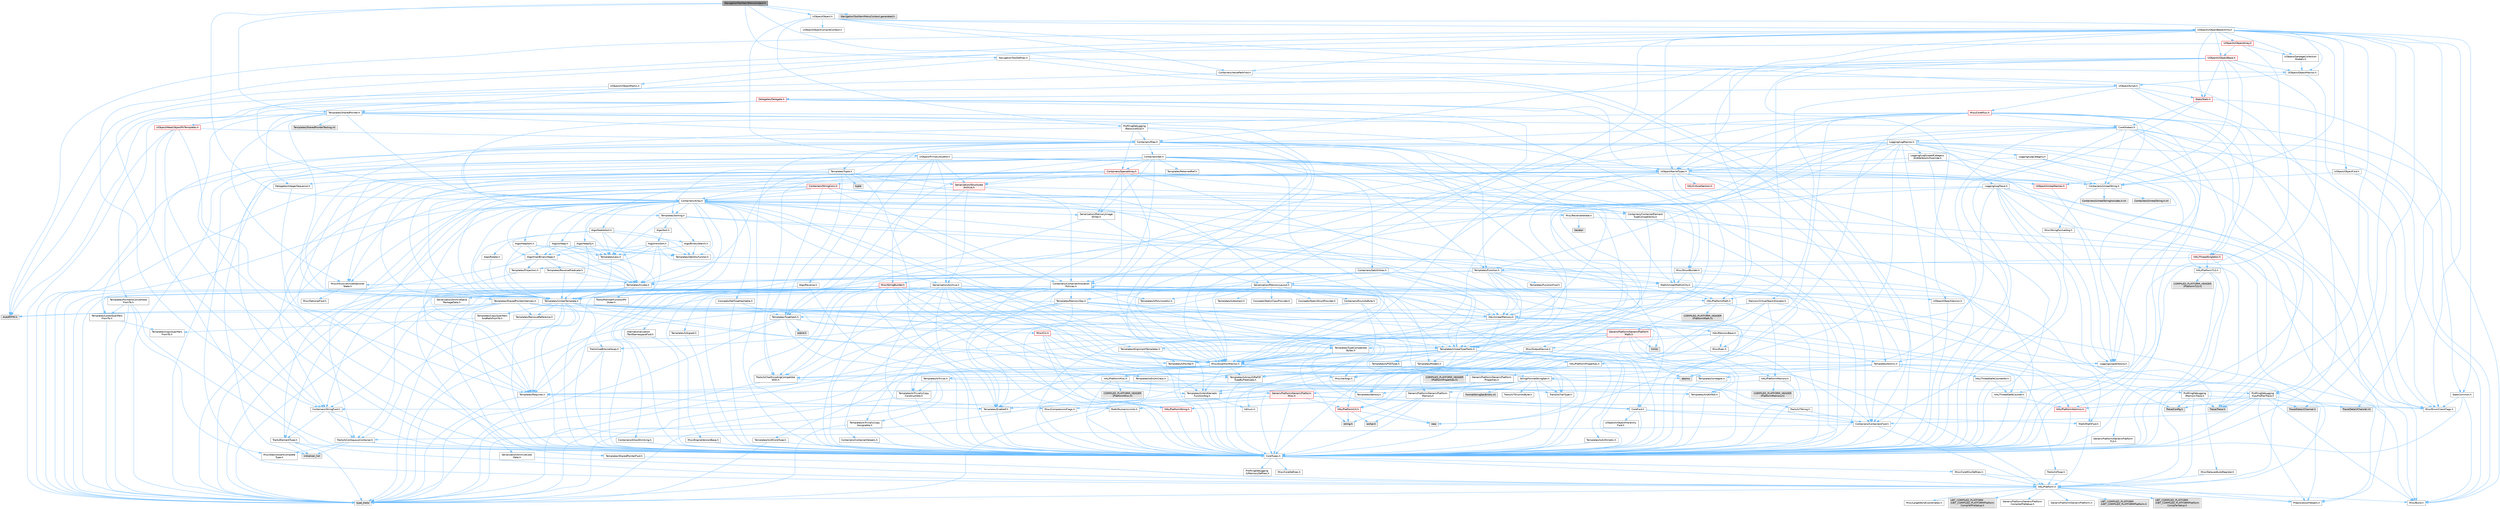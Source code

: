 digraph "NavigationToolItemMenuContext.h"
{
 // INTERACTIVE_SVG=YES
 // LATEX_PDF_SIZE
  bgcolor="transparent";
  edge [fontname=Helvetica,fontsize=10,labelfontname=Helvetica,labelfontsize=10];
  node [fontname=Helvetica,fontsize=10,shape=box,height=0.2,width=0.4];
  Node1 [id="Node000001",label="NavigationToolItemMenuContext.h",height=0.2,width=0.4,color="gray40", fillcolor="grey60", style="filled", fontcolor="black",tooltip=" "];
  Node1 -> Node2 [id="edge1_Node000001_Node000002",color="steelblue1",style="solid",tooltip=" "];
  Node2 [id="Node000002",label="Containers/Array.h",height=0.2,width=0.4,color="grey40", fillcolor="white", style="filled",URL="$df/dd0/Array_8h.html",tooltip=" "];
  Node2 -> Node3 [id="edge2_Node000002_Node000003",color="steelblue1",style="solid",tooltip=" "];
  Node3 [id="Node000003",label="CoreTypes.h",height=0.2,width=0.4,color="grey40", fillcolor="white", style="filled",URL="$dc/dec/CoreTypes_8h.html",tooltip=" "];
  Node3 -> Node4 [id="edge3_Node000003_Node000004",color="steelblue1",style="solid",tooltip=" "];
  Node4 [id="Node000004",label="HAL/Platform.h",height=0.2,width=0.4,color="grey40", fillcolor="white", style="filled",URL="$d9/dd0/Platform_8h.html",tooltip=" "];
  Node4 -> Node5 [id="edge4_Node000004_Node000005",color="steelblue1",style="solid",tooltip=" "];
  Node5 [id="Node000005",label="Misc/Build.h",height=0.2,width=0.4,color="grey40", fillcolor="white", style="filled",URL="$d3/dbb/Build_8h.html",tooltip=" "];
  Node4 -> Node6 [id="edge5_Node000004_Node000006",color="steelblue1",style="solid",tooltip=" "];
  Node6 [id="Node000006",label="Misc/LargeWorldCoordinates.h",height=0.2,width=0.4,color="grey40", fillcolor="white", style="filled",URL="$d2/dcb/LargeWorldCoordinates_8h.html",tooltip=" "];
  Node4 -> Node7 [id="edge6_Node000004_Node000007",color="steelblue1",style="solid",tooltip=" "];
  Node7 [id="Node000007",label="type_traits",height=0.2,width=0.4,color="grey60", fillcolor="#E0E0E0", style="filled",tooltip=" "];
  Node4 -> Node8 [id="edge7_Node000004_Node000008",color="steelblue1",style="solid",tooltip=" "];
  Node8 [id="Node000008",label="PreprocessorHelpers.h",height=0.2,width=0.4,color="grey40", fillcolor="white", style="filled",URL="$db/ddb/PreprocessorHelpers_8h.html",tooltip=" "];
  Node4 -> Node9 [id="edge8_Node000004_Node000009",color="steelblue1",style="solid",tooltip=" "];
  Node9 [id="Node000009",label="UBT_COMPILED_PLATFORM\l/UBT_COMPILED_PLATFORMPlatform\lCompilerPreSetup.h",height=0.2,width=0.4,color="grey60", fillcolor="#E0E0E0", style="filled",tooltip=" "];
  Node4 -> Node10 [id="edge9_Node000004_Node000010",color="steelblue1",style="solid",tooltip=" "];
  Node10 [id="Node000010",label="GenericPlatform/GenericPlatform\lCompilerPreSetup.h",height=0.2,width=0.4,color="grey40", fillcolor="white", style="filled",URL="$d9/dc8/GenericPlatformCompilerPreSetup_8h.html",tooltip=" "];
  Node4 -> Node11 [id="edge10_Node000004_Node000011",color="steelblue1",style="solid",tooltip=" "];
  Node11 [id="Node000011",label="GenericPlatform/GenericPlatform.h",height=0.2,width=0.4,color="grey40", fillcolor="white", style="filled",URL="$d6/d84/GenericPlatform_8h.html",tooltip=" "];
  Node4 -> Node12 [id="edge11_Node000004_Node000012",color="steelblue1",style="solid",tooltip=" "];
  Node12 [id="Node000012",label="UBT_COMPILED_PLATFORM\l/UBT_COMPILED_PLATFORMPlatform.h",height=0.2,width=0.4,color="grey60", fillcolor="#E0E0E0", style="filled",tooltip=" "];
  Node4 -> Node13 [id="edge12_Node000004_Node000013",color="steelblue1",style="solid",tooltip=" "];
  Node13 [id="Node000013",label="UBT_COMPILED_PLATFORM\l/UBT_COMPILED_PLATFORMPlatform\lCompilerSetup.h",height=0.2,width=0.4,color="grey60", fillcolor="#E0E0E0", style="filled",tooltip=" "];
  Node3 -> Node14 [id="edge13_Node000003_Node000014",color="steelblue1",style="solid",tooltip=" "];
  Node14 [id="Node000014",label="ProfilingDebugging\l/UMemoryDefines.h",height=0.2,width=0.4,color="grey40", fillcolor="white", style="filled",URL="$d2/da2/UMemoryDefines_8h.html",tooltip=" "];
  Node3 -> Node15 [id="edge14_Node000003_Node000015",color="steelblue1",style="solid",tooltip=" "];
  Node15 [id="Node000015",label="Misc/CoreMiscDefines.h",height=0.2,width=0.4,color="grey40", fillcolor="white", style="filled",URL="$da/d38/CoreMiscDefines_8h.html",tooltip=" "];
  Node15 -> Node4 [id="edge15_Node000015_Node000004",color="steelblue1",style="solid",tooltip=" "];
  Node15 -> Node8 [id="edge16_Node000015_Node000008",color="steelblue1",style="solid",tooltip=" "];
  Node3 -> Node16 [id="edge17_Node000003_Node000016",color="steelblue1",style="solid",tooltip=" "];
  Node16 [id="Node000016",label="Misc/CoreDefines.h",height=0.2,width=0.4,color="grey40", fillcolor="white", style="filled",URL="$d3/dd2/CoreDefines_8h.html",tooltip=" "];
  Node2 -> Node17 [id="edge18_Node000002_Node000017",color="steelblue1",style="solid",tooltip=" "];
  Node17 [id="Node000017",label="Misc/AssertionMacros.h",height=0.2,width=0.4,color="grey40", fillcolor="white", style="filled",URL="$d0/dfa/AssertionMacros_8h.html",tooltip=" "];
  Node17 -> Node3 [id="edge19_Node000017_Node000003",color="steelblue1",style="solid",tooltip=" "];
  Node17 -> Node4 [id="edge20_Node000017_Node000004",color="steelblue1",style="solid",tooltip=" "];
  Node17 -> Node18 [id="edge21_Node000017_Node000018",color="steelblue1",style="solid",tooltip=" "];
  Node18 [id="Node000018",label="HAL/PlatformMisc.h",height=0.2,width=0.4,color="grey40", fillcolor="white", style="filled",URL="$d0/df5/PlatformMisc_8h.html",tooltip=" "];
  Node18 -> Node3 [id="edge22_Node000018_Node000003",color="steelblue1",style="solid",tooltip=" "];
  Node18 -> Node19 [id="edge23_Node000018_Node000019",color="steelblue1",style="solid",tooltip=" "];
  Node19 [id="Node000019",label="GenericPlatform/GenericPlatform\lMisc.h",height=0.2,width=0.4,color="red", fillcolor="#FFF0F0", style="filled",URL="$db/d9a/GenericPlatformMisc_8h.html",tooltip=" "];
  Node19 -> Node20 [id="edge24_Node000019_Node000020",color="steelblue1",style="solid",tooltip=" "];
  Node20 [id="Node000020",label="Containers/StringFwd.h",height=0.2,width=0.4,color="grey40", fillcolor="white", style="filled",URL="$df/d37/StringFwd_8h.html",tooltip=" "];
  Node20 -> Node3 [id="edge25_Node000020_Node000003",color="steelblue1",style="solid",tooltip=" "];
  Node20 -> Node21 [id="edge26_Node000020_Node000021",color="steelblue1",style="solid",tooltip=" "];
  Node21 [id="Node000021",label="Traits/ElementType.h",height=0.2,width=0.4,color="grey40", fillcolor="white", style="filled",URL="$d5/d4f/ElementType_8h.html",tooltip=" "];
  Node21 -> Node4 [id="edge27_Node000021_Node000004",color="steelblue1",style="solid",tooltip=" "];
  Node21 -> Node22 [id="edge28_Node000021_Node000022",color="steelblue1",style="solid",tooltip=" "];
  Node22 [id="Node000022",label="initializer_list",height=0.2,width=0.4,color="grey60", fillcolor="#E0E0E0", style="filled",tooltip=" "];
  Node21 -> Node7 [id="edge29_Node000021_Node000007",color="steelblue1",style="solid",tooltip=" "];
  Node20 -> Node23 [id="edge30_Node000020_Node000023",color="steelblue1",style="solid",tooltip=" "];
  Node23 [id="Node000023",label="Traits/IsContiguousContainer.h",height=0.2,width=0.4,color="grey40", fillcolor="white", style="filled",URL="$d5/d3c/IsContiguousContainer_8h.html",tooltip=" "];
  Node23 -> Node3 [id="edge31_Node000023_Node000003",color="steelblue1",style="solid",tooltip=" "];
  Node23 -> Node24 [id="edge32_Node000023_Node000024",color="steelblue1",style="solid",tooltip=" "];
  Node24 [id="Node000024",label="Misc/StaticAssertComplete\lType.h",height=0.2,width=0.4,color="grey40", fillcolor="white", style="filled",URL="$d5/d4e/StaticAssertCompleteType_8h.html",tooltip=" "];
  Node23 -> Node22 [id="edge33_Node000023_Node000022",color="steelblue1",style="solid",tooltip=" "];
  Node19 -> Node25 [id="edge34_Node000019_Node000025",color="steelblue1",style="solid",tooltip=" "];
  Node25 [id="Node000025",label="CoreFwd.h",height=0.2,width=0.4,color="grey40", fillcolor="white", style="filled",URL="$d1/d1e/CoreFwd_8h.html",tooltip=" "];
  Node25 -> Node3 [id="edge35_Node000025_Node000003",color="steelblue1",style="solid",tooltip=" "];
  Node25 -> Node26 [id="edge36_Node000025_Node000026",color="steelblue1",style="solid",tooltip=" "];
  Node26 [id="Node000026",label="Containers/ContainersFwd.h",height=0.2,width=0.4,color="grey40", fillcolor="white", style="filled",URL="$d4/d0a/ContainersFwd_8h.html",tooltip=" "];
  Node26 -> Node4 [id="edge37_Node000026_Node000004",color="steelblue1",style="solid",tooltip=" "];
  Node26 -> Node3 [id="edge38_Node000026_Node000003",color="steelblue1",style="solid",tooltip=" "];
  Node26 -> Node23 [id="edge39_Node000026_Node000023",color="steelblue1",style="solid",tooltip=" "];
  Node25 -> Node27 [id="edge40_Node000025_Node000027",color="steelblue1",style="solid",tooltip=" "];
  Node27 [id="Node000027",label="Math/MathFwd.h",height=0.2,width=0.4,color="grey40", fillcolor="white", style="filled",URL="$d2/d10/MathFwd_8h.html",tooltip=" "];
  Node27 -> Node4 [id="edge41_Node000027_Node000004",color="steelblue1",style="solid",tooltip=" "];
  Node25 -> Node28 [id="edge42_Node000025_Node000028",color="steelblue1",style="solid",tooltip=" "];
  Node28 [id="Node000028",label="UObject/UObjectHierarchy\lFwd.h",height=0.2,width=0.4,color="grey40", fillcolor="white", style="filled",URL="$d3/d13/UObjectHierarchyFwd_8h.html",tooltip=" "];
  Node19 -> Node3 [id="edge43_Node000019_Node000003",color="steelblue1",style="solid",tooltip=" "];
  Node19 -> Node30 [id="edge44_Node000019_Node000030",color="steelblue1",style="solid",tooltip=" "];
  Node30 [id="Node000030",label="HAL/PlatformCrt.h",height=0.2,width=0.4,color="red", fillcolor="#FFF0F0", style="filled",URL="$d8/d75/PlatformCrt_8h.html",tooltip=" "];
  Node30 -> Node31 [id="edge45_Node000030_Node000031",color="steelblue1",style="solid",tooltip=" "];
  Node31 [id="Node000031",label="new",height=0.2,width=0.4,color="grey60", fillcolor="#E0E0E0", style="filled",tooltip=" "];
  Node30 -> Node32 [id="edge46_Node000030_Node000032",color="steelblue1",style="solid",tooltip=" "];
  Node32 [id="Node000032",label="wchar.h",height=0.2,width=0.4,color="grey60", fillcolor="#E0E0E0", style="filled",tooltip=" "];
  Node30 -> Node39 [id="edge47_Node000030_Node000039",color="steelblue1",style="solid",tooltip=" "];
  Node39 [id="Node000039",label="string.h",height=0.2,width=0.4,color="grey60", fillcolor="#E0E0E0", style="filled",tooltip=" "];
  Node19 -> Node40 [id="edge48_Node000019_Node000040",color="steelblue1",style="solid",tooltip=" "];
  Node40 [id="Node000040",label="Math/NumericLimits.h",height=0.2,width=0.4,color="grey40", fillcolor="white", style="filled",URL="$df/d1b/NumericLimits_8h.html",tooltip=" "];
  Node40 -> Node3 [id="edge49_Node000040_Node000003",color="steelblue1",style="solid",tooltip=" "];
  Node19 -> Node41 [id="edge50_Node000019_Node000041",color="steelblue1",style="solid",tooltip=" "];
  Node41 [id="Node000041",label="Misc/CompressionFlags.h",height=0.2,width=0.4,color="grey40", fillcolor="white", style="filled",URL="$d9/d76/CompressionFlags_8h.html",tooltip=" "];
  Node19 -> Node42 [id="edge51_Node000019_Node000042",color="steelblue1",style="solid",tooltip=" "];
  Node42 [id="Node000042",label="Misc/EnumClassFlags.h",height=0.2,width=0.4,color="grey40", fillcolor="white", style="filled",URL="$d8/de7/EnumClassFlags_8h.html",tooltip=" "];
  Node18 -> Node45 [id="edge52_Node000018_Node000045",color="steelblue1",style="solid",tooltip=" "];
  Node45 [id="Node000045",label="COMPILED_PLATFORM_HEADER\l(PlatformMisc.h)",height=0.2,width=0.4,color="grey60", fillcolor="#E0E0E0", style="filled",tooltip=" "];
  Node18 -> Node46 [id="edge53_Node000018_Node000046",color="steelblue1",style="solid",tooltip=" "];
  Node46 [id="Node000046",label="ProfilingDebugging\l/CpuProfilerTrace.h",height=0.2,width=0.4,color="grey40", fillcolor="white", style="filled",URL="$da/dcb/CpuProfilerTrace_8h.html",tooltip=" "];
  Node46 -> Node3 [id="edge54_Node000046_Node000003",color="steelblue1",style="solid",tooltip=" "];
  Node46 -> Node26 [id="edge55_Node000046_Node000026",color="steelblue1",style="solid",tooltip=" "];
  Node46 -> Node47 [id="edge56_Node000046_Node000047",color="steelblue1",style="solid",tooltip=" "];
  Node47 [id="Node000047",label="HAL/PlatformAtomics.h",height=0.2,width=0.4,color="red", fillcolor="#FFF0F0", style="filled",URL="$d3/d36/PlatformAtomics_8h.html",tooltip=" "];
  Node47 -> Node3 [id="edge57_Node000047_Node000003",color="steelblue1",style="solid",tooltip=" "];
  Node46 -> Node8 [id="edge58_Node000046_Node000008",color="steelblue1",style="solid",tooltip=" "];
  Node46 -> Node5 [id="edge59_Node000046_Node000005",color="steelblue1",style="solid",tooltip=" "];
  Node46 -> Node50 [id="edge60_Node000046_Node000050",color="steelblue1",style="solid",tooltip=" "];
  Node50 [id="Node000050",label="Trace/Config.h",height=0.2,width=0.4,color="grey60", fillcolor="#E0E0E0", style="filled",tooltip=" "];
  Node46 -> Node51 [id="edge61_Node000046_Node000051",color="steelblue1",style="solid",tooltip=" "];
  Node51 [id="Node000051",label="Trace/Detail/Channel.h",height=0.2,width=0.4,color="grey60", fillcolor="#E0E0E0", style="filled",tooltip=" "];
  Node46 -> Node52 [id="edge62_Node000046_Node000052",color="steelblue1",style="solid",tooltip=" "];
  Node52 [id="Node000052",label="Trace/Detail/Channel.inl",height=0.2,width=0.4,color="grey60", fillcolor="#E0E0E0", style="filled",tooltip=" "];
  Node46 -> Node53 [id="edge63_Node000046_Node000053",color="steelblue1",style="solid",tooltip=" "];
  Node53 [id="Node000053",label="Trace/Trace.h",height=0.2,width=0.4,color="grey60", fillcolor="#E0E0E0", style="filled",tooltip=" "];
  Node17 -> Node8 [id="edge64_Node000017_Node000008",color="steelblue1",style="solid",tooltip=" "];
  Node17 -> Node54 [id="edge65_Node000017_Node000054",color="steelblue1",style="solid",tooltip=" "];
  Node54 [id="Node000054",label="Templates/EnableIf.h",height=0.2,width=0.4,color="grey40", fillcolor="white", style="filled",URL="$d7/d60/EnableIf_8h.html",tooltip=" "];
  Node54 -> Node3 [id="edge66_Node000054_Node000003",color="steelblue1",style="solid",tooltip=" "];
  Node17 -> Node55 [id="edge67_Node000017_Node000055",color="steelblue1",style="solid",tooltip=" "];
  Node55 [id="Node000055",label="Templates/IsArrayOrRefOf\lTypeByPredicate.h",height=0.2,width=0.4,color="grey40", fillcolor="white", style="filled",URL="$d6/da1/IsArrayOrRefOfTypeByPredicate_8h.html",tooltip=" "];
  Node55 -> Node3 [id="edge68_Node000055_Node000003",color="steelblue1",style="solid",tooltip=" "];
  Node17 -> Node56 [id="edge69_Node000017_Node000056",color="steelblue1",style="solid",tooltip=" "];
  Node56 [id="Node000056",label="Templates/IsValidVariadic\lFunctionArg.h",height=0.2,width=0.4,color="grey40", fillcolor="white", style="filled",URL="$d0/dc8/IsValidVariadicFunctionArg_8h.html",tooltip=" "];
  Node56 -> Node3 [id="edge70_Node000056_Node000003",color="steelblue1",style="solid",tooltip=" "];
  Node56 -> Node57 [id="edge71_Node000056_Node000057",color="steelblue1",style="solid",tooltip=" "];
  Node57 [id="Node000057",label="IsEnum.h",height=0.2,width=0.4,color="grey40", fillcolor="white", style="filled",URL="$d4/de5/IsEnum_8h.html",tooltip=" "];
  Node56 -> Node7 [id="edge72_Node000056_Node000007",color="steelblue1",style="solid",tooltip=" "];
  Node17 -> Node58 [id="edge73_Node000017_Node000058",color="steelblue1",style="solid",tooltip=" "];
  Node58 [id="Node000058",label="Traits/IsCharEncodingCompatible\lWith.h",height=0.2,width=0.4,color="grey40", fillcolor="white", style="filled",URL="$df/dd1/IsCharEncodingCompatibleWith_8h.html",tooltip=" "];
  Node58 -> Node7 [id="edge74_Node000058_Node000007",color="steelblue1",style="solid",tooltip=" "];
  Node58 -> Node59 [id="edge75_Node000058_Node000059",color="steelblue1",style="solid",tooltip=" "];
  Node59 [id="Node000059",label="Traits/IsCharType.h",height=0.2,width=0.4,color="grey40", fillcolor="white", style="filled",URL="$db/d51/IsCharType_8h.html",tooltip=" "];
  Node59 -> Node3 [id="edge76_Node000059_Node000003",color="steelblue1",style="solid",tooltip=" "];
  Node17 -> Node60 [id="edge77_Node000017_Node000060",color="steelblue1",style="solid",tooltip=" "];
  Node60 [id="Node000060",label="Misc/VarArgs.h",height=0.2,width=0.4,color="grey40", fillcolor="white", style="filled",URL="$d5/d6f/VarArgs_8h.html",tooltip=" "];
  Node60 -> Node3 [id="edge78_Node000060_Node000003",color="steelblue1",style="solid",tooltip=" "];
  Node17 -> Node61 [id="edge79_Node000017_Node000061",color="steelblue1",style="solid",tooltip=" "];
  Node61 [id="Node000061",label="String/FormatStringSan.h",height=0.2,width=0.4,color="grey40", fillcolor="white", style="filled",URL="$d3/d8b/FormatStringSan_8h.html",tooltip=" "];
  Node61 -> Node7 [id="edge80_Node000061_Node000007",color="steelblue1",style="solid",tooltip=" "];
  Node61 -> Node3 [id="edge81_Node000061_Node000003",color="steelblue1",style="solid",tooltip=" "];
  Node61 -> Node62 [id="edge82_Node000061_Node000062",color="steelblue1",style="solid",tooltip=" "];
  Node62 [id="Node000062",label="Templates/Requires.h",height=0.2,width=0.4,color="grey40", fillcolor="white", style="filled",URL="$dc/d96/Requires_8h.html",tooltip=" "];
  Node62 -> Node54 [id="edge83_Node000062_Node000054",color="steelblue1",style="solid",tooltip=" "];
  Node62 -> Node7 [id="edge84_Node000062_Node000007",color="steelblue1",style="solid",tooltip=" "];
  Node61 -> Node63 [id="edge85_Node000061_Node000063",color="steelblue1",style="solid",tooltip=" "];
  Node63 [id="Node000063",label="Templates/Identity.h",height=0.2,width=0.4,color="grey40", fillcolor="white", style="filled",URL="$d0/dd5/Identity_8h.html",tooltip=" "];
  Node61 -> Node56 [id="edge86_Node000061_Node000056",color="steelblue1",style="solid",tooltip=" "];
  Node61 -> Node59 [id="edge87_Node000061_Node000059",color="steelblue1",style="solid",tooltip=" "];
  Node61 -> Node64 [id="edge88_Node000061_Node000064",color="steelblue1",style="solid",tooltip=" "];
  Node64 [id="Node000064",label="Traits/IsTEnumAsByte.h",height=0.2,width=0.4,color="grey40", fillcolor="white", style="filled",URL="$d1/de6/IsTEnumAsByte_8h.html",tooltip=" "];
  Node61 -> Node65 [id="edge89_Node000061_Node000065",color="steelblue1",style="solid",tooltip=" "];
  Node65 [id="Node000065",label="Traits/IsTString.h",height=0.2,width=0.4,color="grey40", fillcolor="white", style="filled",URL="$d0/df8/IsTString_8h.html",tooltip=" "];
  Node65 -> Node26 [id="edge90_Node000065_Node000026",color="steelblue1",style="solid",tooltip=" "];
  Node61 -> Node26 [id="edge91_Node000061_Node000026",color="steelblue1",style="solid",tooltip=" "];
  Node61 -> Node66 [id="edge92_Node000061_Node000066",color="steelblue1",style="solid",tooltip=" "];
  Node66 [id="Node000066",label="FormatStringSanErrors.inl",height=0.2,width=0.4,color="grey60", fillcolor="#E0E0E0", style="filled",tooltip=" "];
  Node17 -> Node67 [id="edge93_Node000017_Node000067",color="steelblue1",style="solid",tooltip=" "];
  Node67 [id="Node000067",label="atomic",height=0.2,width=0.4,color="grey60", fillcolor="#E0E0E0", style="filled",tooltip=" "];
  Node2 -> Node68 [id="edge94_Node000002_Node000068",color="steelblue1",style="solid",tooltip=" "];
  Node68 [id="Node000068",label="Misc/IntrusiveUnsetOptional\lState.h",height=0.2,width=0.4,color="grey40", fillcolor="white", style="filled",URL="$d2/d0a/IntrusiveUnsetOptionalState_8h.html",tooltip=" "];
  Node68 -> Node69 [id="edge95_Node000068_Node000069",color="steelblue1",style="solid",tooltip=" "];
  Node69 [id="Node000069",label="Misc/OptionalFwd.h",height=0.2,width=0.4,color="grey40", fillcolor="white", style="filled",URL="$dc/d50/OptionalFwd_8h.html",tooltip=" "];
  Node2 -> Node70 [id="edge96_Node000002_Node000070",color="steelblue1",style="solid",tooltip=" "];
  Node70 [id="Node000070",label="Misc/ReverseIterate.h",height=0.2,width=0.4,color="grey40", fillcolor="white", style="filled",URL="$db/de3/ReverseIterate_8h.html",tooltip=" "];
  Node70 -> Node4 [id="edge97_Node000070_Node000004",color="steelblue1",style="solid",tooltip=" "];
  Node70 -> Node71 [id="edge98_Node000070_Node000071",color="steelblue1",style="solid",tooltip=" "];
  Node71 [id="Node000071",label="iterator",height=0.2,width=0.4,color="grey60", fillcolor="#E0E0E0", style="filled",tooltip=" "];
  Node2 -> Node72 [id="edge99_Node000002_Node000072",color="steelblue1",style="solid",tooltip=" "];
  Node72 [id="Node000072",label="HAL/UnrealMemory.h",height=0.2,width=0.4,color="grey40", fillcolor="white", style="filled",URL="$d9/d96/UnrealMemory_8h.html",tooltip=" "];
  Node72 -> Node3 [id="edge100_Node000072_Node000003",color="steelblue1",style="solid",tooltip=" "];
  Node72 -> Node73 [id="edge101_Node000072_Node000073",color="steelblue1",style="solid",tooltip=" "];
  Node73 [id="Node000073",label="GenericPlatform/GenericPlatform\lMemory.h",height=0.2,width=0.4,color="grey40", fillcolor="white", style="filled",URL="$dd/d22/GenericPlatformMemory_8h.html",tooltip=" "];
  Node73 -> Node25 [id="edge102_Node000073_Node000025",color="steelblue1",style="solid",tooltip=" "];
  Node73 -> Node3 [id="edge103_Node000073_Node000003",color="steelblue1",style="solid",tooltip=" "];
  Node73 -> Node74 [id="edge104_Node000073_Node000074",color="steelblue1",style="solid",tooltip=" "];
  Node74 [id="Node000074",label="HAL/PlatformString.h",height=0.2,width=0.4,color="red", fillcolor="#FFF0F0", style="filled",URL="$db/db5/PlatformString_8h.html",tooltip=" "];
  Node74 -> Node3 [id="edge105_Node000074_Node000003",color="steelblue1",style="solid",tooltip=" "];
  Node73 -> Node39 [id="edge106_Node000073_Node000039",color="steelblue1",style="solid",tooltip=" "];
  Node73 -> Node32 [id="edge107_Node000073_Node000032",color="steelblue1",style="solid",tooltip=" "];
  Node72 -> Node76 [id="edge108_Node000072_Node000076",color="steelblue1",style="solid",tooltip=" "];
  Node76 [id="Node000076",label="HAL/MemoryBase.h",height=0.2,width=0.4,color="grey40", fillcolor="white", style="filled",URL="$d6/d9f/MemoryBase_8h.html",tooltip=" "];
  Node76 -> Node3 [id="edge109_Node000076_Node000003",color="steelblue1",style="solid",tooltip=" "];
  Node76 -> Node47 [id="edge110_Node000076_Node000047",color="steelblue1",style="solid",tooltip=" "];
  Node76 -> Node30 [id="edge111_Node000076_Node000030",color="steelblue1",style="solid",tooltip=" "];
  Node76 -> Node77 [id="edge112_Node000076_Node000077",color="steelblue1",style="solid",tooltip=" "];
  Node77 [id="Node000077",label="Misc/Exec.h",height=0.2,width=0.4,color="grey40", fillcolor="white", style="filled",URL="$de/ddb/Exec_8h.html",tooltip=" "];
  Node77 -> Node3 [id="edge113_Node000077_Node000003",color="steelblue1",style="solid",tooltip=" "];
  Node77 -> Node17 [id="edge114_Node000077_Node000017",color="steelblue1",style="solid",tooltip=" "];
  Node76 -> Node78 [id="edge115_Node000076_Node000078",color="steelblue1",style="solid",tooltip=" "];
  Node78 [id="Node000078",label="Misc/OutputDevice.h",height=0.2,width=0.4,color="grey40", fillcolor="white", style="filled",URL="$d7/d32/OutputDevice_8h.html",tooltip=" "];
  Node78 -> Node25 [id="edge116_Node000078_Node000025",color="steelblue1",style="solid",tooltip=" "];
  Node78 -> Node3 [id="edge117_Node000078_Node000003",color="steelblue1",style="solid",tooltip=" "];
  Node78 -> Node79 [id="edge118_Node000078_Node000079",color="steelblue1",style="solid",tooltip=" "];
  Node79 [id="Node000079",label="Logging/LogVerbosity.h",height=0.2,width=0.4,color="grey40", fillcolor="white", style="filled",URL="$d2/d8f/LogVerbosity_8h.html",tooltip=" "];
  Node79 -> Node3 [id="edge119_Node000079_Node000003",color="steelblue1",style="solid",tooltip=" "];
  Node78 -> Node60 [id="edge120_Node000078_Node000060",color="steelblue1",style="solid",tooltip=" "];
  Node78 -> Node55 [id="edge121_Node000078_Node000055",color="steelblue1",style="solid",tooltip=" "];
  Node78 -> Node56 [id="edge122_Node000078_Node000056",color="steelblue1",style="solid",tooltip=" "];
  Node78 -> Node58 [id="edge123_Node000078_Node000058",color="steelblue1",style="solid",tooltip=" "];
  Node76 -> Node80 [id="edge124_Node000076_Node000080",color="steelblue1",style="solid",tooltip=" "];
  Node80 [id="Node000080",label="Templates/Atomic.h",height=0.2,width=0.4,color="grey40", fillcolor="white", style="filled",URL="$d3/d91/Atomic_8h.html",tooltip=" "];
  Node80 -> Node81 [id="edge125_Node000080_Node000081",color="steelblue1",style="solid",tooltip=" "];
  Node81 [id="Node000081",label="HAL/ThreadSafeCounter.h",height=0.2,width=0.4,color="grey40", fillcolor="white", style="filled",URL="$dc/dc9/ThreadSafeCounter_8h.html",tooltip=" "];
  Node81 -> Node3 [id="edge126_Node000081_Node000003",color="steelblue1",style="solid",tooltip=" "];
  Node81 -> Node47 [id="edge127_Node000081_Node000047",color="steelblue1",style="solid",tooltip=" "];
  Node80 -> Node82 [id="edge128_Node000080_Node000082",color="steelblue1",style="solid",tooltip=" "];
  Node82 [id="Node000082",label="HAL/ThreadSafeCounter64.h",height=0.2,width=0.4,color="grey40", fillcolor="white", style="filled",URL="$d0/d12/ThreadSafeCounter64_8h.html",tooltip=" "];
  Node82 -> Node3 [id="edge129_Node000082_Node000003",color="steelblue1",style="solid",tooltip=" "];
  Node82 -> Node81 [id="edge130_Node000082_Node000081",color="steelblue1",style="solid",tooltip=" "];
  Node80 -> Node83 [id="edge131_Node000080_Node000083",color="steelblue1",style="solid",tooltip=" "];
  Node83 [id="Node000083",label="Templates/IsIntegral.h",height=0.2,width=0.4,color="grey40", fillcolor="white", style="filled",URL="$da/d64/IsIntegral_8h.html",tooltip=" "];
  Node83 -> Node3 [id="edge132_Node000083_Node000003",color="steelblue1",style="solid",tooltip=" "];
  Node80 -> Node84 [id="edge133_Node000080_Node000084",color="steelblue1",style="solid",tooltip=" "];
  Node84 [id="Node000084",label="Templates/IsTrivial.h",height=0.2,width=0.4,color="grey40", fillcolor="white", style="filled",URL="$da/d4c/IsTrivial_8h.html",tooltip=" "];
  Node84 -> Node85 [id="edge134_Node000084_Node000085",color="steelblue1",style="solid",tooltip=" "];
  Node85 [id="Node000085",label="Templates/AndOrNot.h",height=0.2,width=0.4,color="grey40", fillcolor="white", style="filled",URL="$db/d0a/AndOrNot_8h.html",tooltip=" "];
  Node85 -> Node3 [id="edge135_Node000085_Node000003",color="steelblue1",style="solid",tooltip=" "];
  Node84 -> Node86 [id="edge136_Node000084_Node000086",color="steelblue1",style="solid",tooltip=" "];
  Node86 [id="Node000086",label="Templates/IsTriviallyCopy\lConstructible.h",height=0.2,width=0.4,color="grey40", fillcolor="white", style="filled",URL="$d3/d78/IsTriviallyCopyConstructible_8h.html",tooltip=" "];
  Node86 -> Node3 [id="edge137_Node000086_Node000003",color="steelblue1",style="solid",tooltip=" "];
  Node86 -> Node7 [id="edge138_Node000086_Node000007",color="steelblue1",style="solid",tooltip=" "];
  Node84 -> Node87 [id="edge139_Node000084_Node000087",color="steelblue1",style="solid",tooltip=" "];
  Node87 [id="Node000087",label="Templates/IsTriviallyCopy\lAssignable.h",height=0.2,width=0.4,color="grey40", fillcolor="white", style="filled",URL="$d2/df2/IsTriviallyCopyAssignable_8h.html",tooltip=" "];
  Node87 -> Node3 [id="edge140_Node000087_Node000003",color="steelblue1",style="solid",tooltip=" "];
  Node87 -> Node7 [id="edge141_Node000087_Node000007",color="steelblue1",style="solid",tooltip=" "];
  Node84 -> Node7 [id="edge142_Node000084_Node000007",color="steelblue1",style="solid",tooltip=" "];
  Node80 -> Node88 [id="edge143_Node000080_Node000088",color="steelblue1",style="solid",tooltip=" "];
  Node88 [id="Node000088",label="Traits/IntType.h",height=0.2,width=0.4,color="grey40", fillcolor="white", style="filled",URL="$d7/deb/IntType_8h.html",tooltip=" "];
  Node88 -> Node4 [id="edge144_Node000088_Node000004",color="steelblue1",style="solid",tooltip=" "];
  Node80 -> Node67 [id="edge145_Node000080_Node000067",color="steelblue1",style="solid",tooltip=" "];
  Node72 -> Node89 [id="edge146_Node000072_Node000089",color="steelblue1",style="solid",tooltip=" "];
  Node89 [id="Node000089",label="HAL/PlatformMemory.h",height=0.2,width=0.4,color="grey40", fillcolor="white", style="filled",URL="$de/d68/PlatformMemory_8h.html",tooltip=" "];
  Node89 -> Node3 [id="edge147_Node000089_Node000003",color="steelblue1",style="solid",tooltip=" "];
  Node89 -> Node73 [id="edge148_Node000089_Node000073",color="steelblue1",style="solid",tooltip=" "];
  Node89 -> Node90 [id="edge149_Node000089_Node000090",color="steelblue1",style="solid",tooltip=" "];
  Node90 [id="Node000090",label="COMPILED_PLATFORM_HEADER\l(PlatformMemory.h)",height=0.2,width=0.4,color="grey60", fillcolor="#E0E0E0", style="filled",tooltip=" "];
  Node72 -> Node91 [id="edge150_Node000072_Node000091",color="steelblue1",style="solid",tooltip=" "];
  Node91 [id="Node000091",label="ProfilingDebugging\l/MemoryTrace.h",height=0.2,width=0.4,color="grey40", fillcolor="white", style="filled",URL="$da/dd7/MemoryTrace_8h.html",tooltip=" "];
  Node91 -> Node4 [id="edge151_Node000091_Node000004",color="steelblue1",style="solid",tooltip=" "];
  Node91 -> Node42 [id="edge152_Node000091_Node000042",color="steelblue1",style="solid",tooltip=" "];
  Node91 -> Node50 [id="edge153_Node000091_Node000050",color="steelblue1",style="solid",tooltip=" "];
  Node91 -> Node53 [id="edge154_Node000091_Node000053",color="steelblue1",style="solid",tooltip=" "];
  Node72 -> Node92 [id="edge155_Node000072_Node000092",color="steelblue1",style="solid",tooltip=" "];
  Node92 [id="Node000092",label="Templates/IsPointer.h",height=0.2,width=0.4,color="grey40", fillcolor="white", style="filled",URL="$d7/d05/IsPointer_8h.html",tooltip=" "];
  Node92 -> Node3 [id="edge156_Node000092_Node000003",color="steelblue1",style="solid",tooltip=" "];
  Node2 -> Node93 [id="edge157_Node000002_Node000093",color="steelblue1",style="solid",tooltip=" "];
  Node93 [id="Node000093",label="Templates/UnrealTypeTraits.h",height=0.2,width=0.4,color="grey40", fillcolor="white", style="filled",URL="$d2/d2d/UnrealTypeTraits_8h.html",tooltip=" "];
  Node93 -> Node3 [id="edge158_Node000093_Node000003",color="steelblue1",style="solid",tooltip=" "];
  Node93 -> Node92 [id="edge159_Node000093_Node000092",color="steelblue1",style="solid",tooltip=" "];
  Node93 -> Node17 [id="edge160_Node000093_Node000017",color="steelblue1",style="solid",tooltip=" "];
  Node93 -> Node85 [id="edge161_Node000093_Node000085",color="steelblue1",style="solid",tooltip=" "];
  Node93 -> Node54 [id="edge162_Node000093_Node000054",color="steelblue1",style="solid",tooltip=" "];
  Node93 -> Node94 [id="edge163_Node000093_Node000094",color="steelblue1",style="solid",tooltip=" "];
  Node94 [id="Node000094",label="Templates/IsArithmetic.h",height=0.2,width=0.4,color="grey40", fillcolor="white", style="filled",URL="$d2/d5d/IsArithmetic_8h.html",tooltip=" "];
  Node94 -> Node3 [id="edge164_Node000094_Node000003",color="steelblue1",style="solid",tooltip=" "];
  Node93 -> Node57 [id="edge165_Node000093_Node000057",color="steelblue1",style="solid",tooltip=" "];
  Node93 -> Node95 [id="edge166_Node000093_Node000095",color="steelblue1",style="solid",tooltip=" "];
  Node95 [id="Node000095",label="Templates/Models.h",height=0.2,width=0.4,color="grey40", fillcolor="white", style="filled",URL="$d3/d0c/Models_8h.html",tooltip=" "];
  Node95 -> Node63 [id="edge167_Node000095_Node000063",color="steelblue1",style="solid",tooltip=" "];
  Node93 -> Node96 [id="edge168_Node000093_Node000096",color="steelblue1",style="solid",tooltip=" "];
  Node96 [id="Node000096",label="Templates/IsPODType.h",height=0.2,width=0.4,color="grey40", fillcolor="white", style="filled",URL="$d7/db1/IsPODType_8h.html",tooltip=" "];
  Node96 -> Node3 [id="edge169_Node000096_Node000003",color="steelblue1",style="solid",tooltip=" "];
  Node93 -> Node97 [id="edge170_Node000093_Node000097",color="steelblue1",style="solid",tooltip=" "];
  Node97 [id="Node000097",label="Templates/IsUECoreType.h",height=0.2,width=0.4,color="grey40", fillcolor="white", style="filled",URL="$d1/db8/IsUECoreType_8h.html",tooltip=" "];
  Node97 -> Node3 [id="edge171_Node000097_Node000003",color="steelblue1",style="solid",tooltip=" "];
  Node97 -> Node7 [id="edge172_Node000097_Node000007",color="steelblue1",style="solid",tooltip=" "];
  Node93 -> Node86 [id="edge173_Node000093_Node000086",color="steelblue1",style="solid",tooltip=" "];
  Node2 -> Node98 [id="edge174_Node000002_Node000098",color="steelblue1",style="solid",tooltip=" "];
  Node98 [id="Node000098",label="Templates/UnrealTemplate.h",height=0.2,width=0.4,color="grey40", fillcolor="white", style="filled",URL="$d4/d24/UnrealTemplate_8h.html",tooltip=" "];
  Node98 -> Node3 [id="edge175_Node000098_Node000003",color="steelblue1",style="solid",tooltip=" "];
  Node98 -> Node92 [id="edge176_Node000098_Node000092",color="steelblue1",style="solid",tooltip=" "];
  Node98 -> Node72 [id="edge177_Node000098_Node000072",color="steelblue1",style="solid",tooltip=" "];
  Node98 -> Node99 [id="edge178_Node000098_Node000099",color="steelblue1",style="solid",tooltip=" "];
  Node99 [id="Node000099",label="Templates/CopyQualifiers\lAndRefsFromTo.h",height=0.2,width=0.4,color="grey40", fillcolor="white", style="filled",URL="$d3/db3/CopyQualifiersAndRefsFromTo_8h.html",tooltip=" "];
  Node99 -> Node100 [id="edge179_Node000099_Node000100",color="steelblue1",style="solid",tooltip=" "];
  Node100 [id="Node000100",label="Templates/CopyQualifiers\lFromTo.h",height=0.2,width=0.4,color="grey40", fillcolor="white", style="filled",URL="$d5/db4/CopyQualifiersFromTo_8h.html",tooltip=" "];
  Node98 -> Node93 [id="edge180_Node000098_Node000093",color="steelblue1",style="solid",tooltip=" "];
  Node98 -> Node101 [id="edge181_Node000098_Node000101",color="steelblue1",style="solid",tooltip=" "];
  Node101 [id="Node000101",label="Templates/RemoveReference.h",height=0.2,width=0.4,color="grey40", fillcolor="white", style="filled",URL="$da/dbe/RemoveReference_8h.html",tooltip=" "];
  Node101 -> Node3 [id="edge182_Node000101_Node000003",color="steelblue1",style="solid",tooltip=" "];
  Node98 -> Node62 [id="edge183_Node000098_Node000062",color="steelblue1",style="solid",tooltip=" "];
  Node98 -> Node102 [id="edge184_Node000098_Node000102",color="steelblue1",style="solid",tooltip=" "];
  Node102 [id="Node000102",label="Templates/TypeCompatible\lBytes.h",height=0.2,width=0.4,color="grey40", fillcolor="white", style="filled",URL="$df/d0a/TypeCompatibleBytes_8h.html",tooltip=" "];
  Node102 -> Node3 [id="edge185_Node000102_Node000003",color="steelblue1",style="solid",tooltip=" "];
  Node102 -> Node39 [id="edge186_Node000102_Node000039",color="steelblue1",style="solid",tooltip=" "];
  Node102 -> Node31 [id="edge187_Node000102_Node000031",color="steelblue1",style="solid",tooltip=" "];
  Node102 -> Node7 [id="edge188_Node000102_Node000007",color="steelblue1",style="solid",tooltip=" "];
  Node98 -> Node63 [id="edge189_Node000098_Node000063",color="steelblue1",style="solid",tooltip=" "];
  Node98 -> Node23 [id="edge190_Node000098_Node000023",color="steelblue1",style="solid",tooltip=" "];
  Node98 -> Node103 [id="edge191_Node000098_Node000103",color="steelblue1",style="solid",tooltip=" "];
  Node103 [id="Node000103",label="Traits/UseBitwiseSwap.h",height=0.2,width=0.4,color="grey40", fillcolor="white", style="filled",URL="$db/df3/UseBitwiseSwap_8h.html",tooltip=" "];
  Node103 -> Node3 [id="edge192_Node000103_Node000003",color="steelblue1",style="solid",tooltip=" "];
  Node103 -> Node7 [id="edge193_Node000103_Node000007",color="steelblue1",style="solid",tooltip=" "];
  Node98 -> Node7 [id="edge194_Node000098_Node000007",color="steelblue1",style="solid",tooltip=" "];
  Node2 -> Node104 [id="edge195_Node000002_Node000104",color="steelblue1",style="solid",tooltip=" "];
  Node104 [id="Node000104",label="Containers/AllowShrinking.h",height=0.2,width=0.4,color="grey40", fillcolor="white", style="filled",URL="$d7/d1a/AllowShrinking_8h.html",tooltip=" "];
  Node104 -> Node3 [id="edge196_Node000104_Node000003",color="steelblue1",style="solid",tooltip=" "];
  Node2 -> Node105 [id="edge197_Node000002_Node000105",color="steelblue1",style="solid",tooltip=" "];
  Node105 [id="Node000105",label="Containers/ContainerAllocation\lPolicies.h",height=0.2,width=0.4,color="grey40", fillcolor="white", style="filled",URL="$d7/dff/ContainerAllocationPolicies_8h.html",tooltip=" "];
  Node105 -> Node3 [id="edge198_Node000105_Node000003",color="steelblue1",style="solid",tooltip=" "];
  Node105 -> Node106 [id="edge199_Node000105_Node000106",color="steelblue1",style="solid",tooltip=" "];
  Node106 [id="Node000106",label="Containers/ContainerHelpers.h",height=0.2,width=0.4,color="grey40", fillcolor="white", style="filled",URL="$d7/d33/ContainerHelpers_8h.html",tooltip=" "];
  Node106 -> Node3 [id="edge200_Node000106_Node000003",color="steelblue1",style="solid",tooltip=" "];
  Node105 -> Node105 [id="edge201_Node000105_Node000105",color="steelblue1",style="solid",tooltip=" "];
  Node105 -> Node107 [id="edge202_Node000105_Node000107",color="steelblue1",style="solid",tooltip=" "];
  Node107 [id="Node000107",label="HAL/PlatformMath.h",height=0.2,width=0.4,color="grey40", fillcolor="white", style="filled",URL="$dc/d53/PlatformMath_8h.html",tooltip=" "];
  Node107 -> Node3 [id="edge203_Node000107_Node000003",color="steelblue1",style="solid",tooltip=" "];
  Node107 -> Node108 [id="edge204_Node000107_Node000108",color="steelblue1",style="solid",tooltip=" "];
  Node108 [id="Node000108",label="GenericPlatform/GenericPlatform\lMath.h",height=0.2,width=0.4,color="red", fillcolor="#FFF0F0", style="filled",URL="$d5/d79/GenericPlatformMath_8h.html",tooltip=" "];
  Node108 -> Node3 [id="edge205_Node000108_Node000003",color="steelblue1",style="solid",tooltip=" "];
  Node108 -> Node26 [id="edge206_Node000108_Node000026",color="steelblue1",style="solid",tooltip=" "];
  Node108 -> Node30 [id="edge207_Node000108_Node000030",color="steelblue1",style="solid",tooltip=" "];
  Node108 -> Node85 [id="edge208_Node000108_Node000085",color="steelblue1",style="solid",tooltip=" "];
  Node108 -> Node93 [id="edge209_Node000108_Node000093",color="steelblue1",style="solid",tooltip=" "];
  Node108 -> Node62 [id="edge210_Node000108_Node000062",color="steelblue1",style="solid",tooltip=" "];
  Node108 -> Node102 [id="edge211_Node000108_Node000102",color="steelblue1",style="solid",tooltip=" "];
  Node108 -> Node113 [id="edge212_Node000108_Node000113",color="steelblue1",style="solid",tooltip=" "];
  Node113 [id="Node000113",label="limits",height=0.2,width=0.4,color="grey60", fillcolor="#E0E0E0", style="filled",tooltip=" "];
  Node108 -> Node7 [id="edge213_Node000108_Node000007",color="steelblue1",style="solid",tooltip=" "];
  Node107 -> Node114 [id="edge214_Node000107_Node000114",color="steelblue1",style="solid",tooltip=" "];
  Node114 [id="Node000114",label="COMPILED_PLATFORM_HEADER\l(PlatformMath.h)",height=0.2,width=0.4,color="grey60", fillcolor="#E0E0E0", style="filled",tooltip=" "];
  Node105 -> Node72 [id="edge215_Node000105_Node000072",color="steelblue1",style="solid",tooltip=" "];
  Node105 -> Node40 [id="edge216_Node000105_Node000040",color="steelblue1",style="solid",tooltip=" "];
  Node105 -> Node17 [id="edge217_Node000105_Node000017",color="steelblue1",style="solid",tooltip=" "];
  Node105 -> Node115 [id="edge218_Node000105_Node000115",color="steelblue1",style="solid",tooltip=" "];
  Node115 [id="Node000115",label="Templates/IsPolymorphic.h",height=0.2,width=0.4,color="grey40", fillcolor="white", style="filled",URL="$dc/d20/IsPolymorphic_8h.html",tooltip=" "];
  Node105 -> Node116 [id="edge219_Node000105_Node000116",color="steelblue1",style="solid",tooltip=" "];
  Node116 [id="Node000116",label="Templates/MemoryOps.h",height=0.2,width=0.4,color="grey40", fillcolor="white", style="filled",URL="$db/dea/MemoryOps_8h.html",tooltip=" "];
  Node116 -> Node3 [id="edge220_Node000116_Node000003",color="steelblue1",style="solid",tooltip=" "];
  Node116 -> Node72 [id="edge221_Node000116_Node000072",color="steelblue1",style="solid",tooltip=" "];
  Node116 -> Node87 [id="edge222_Node000116_Node000087",color="steelblue1",style="solid",tooltip=" "];
  Node116 -> Node86 [id="edge223_Node000116_Node000086",color="steelblue1",style="solid",tooltip=" "];
  Node116 -> Node62 [id="edge224_Node000116_Node000062",color="steelblue1",style="solid",tooltip=" "];
  Node116 -> Node93 [id="edge225_Node000116_Node000093",color="steelblue1",style="solid",tooltip=" "];
  Node116 -> Node103 [id="edge226_Node000116_Node000103",color="steelblue1",style="solid",tooltip=" "];
  Node116 -> Node31 [id="edge227_Node000116_Node000031",color="steelblue1",style="solid",tooltip=" "];
  Node116 -> Node7 [id="edge228_Node000116_Node000007",color="steelblue1",style="solid",tooltip=" "];
  Node105 -> Node102 [id="edge229_Node000105_Node000102",color="steelblue1",style="solid",tooltip=" "];
  Node105 -> Node7 [id="edge230_Node000105_Node000007",color="steelblue1",style="solid",tooltip=" "];
  Node2 -> Node117 [id="edge231_Node000002_Node000117",color="steelblue1",style="solid",tooltip=" "];
  Node117 [id="Node000117",label="Containers/ContainerElement\lTypeCompatibility.h",height=0.2,width=0.4,color="grey40", fillcolor="white", style="filled",URL="$df/ddf/ContainerElementTypeCompatibility_8h.html",tooltip=" "];
  Node117 -> Node3 [id="edge232_Node000117_Node000003",color="steelblue1",style="solid",tooltip=" "];
  Node117 -> Node93 [id="edge233_Node000117_Node000093",color="steelblue1",style="solid",tooltip=" "];
  Node2 -> Node118 [id="edge234_Node000002_Node000118",color="steelblue1",style="solid",tooltip=" "];
  Node118 [id="Node000118",label="Serialization/Archive.h",height=0.2,width=0.4,color="grey40", fillcolor="white", style="filled",URL="$d7/d3b/Archive_8h.html",tooltip=" "];
  Node118 -> Node25 [id="edge235_Node000118_Node000025",color="steelblue1",style="solid",tooltip=" "];
  Node118 -> Node3 [id="edge236_Node000118_Node000003",color="steelblue1",style="solid",tooltip=" "];
  Node118 -> Node119 [id="edge237_Node000118_Node000119",color="steelblue1",style="solid",tooltip=" "];
  Node119 [id="Node000119",label="HAL/PlatformProperties.h",height=0.2,width=0.4,color="grey40", fillcolor="white", style="filled",URL="$d9/db0/PlatformProperties_8h.html",tooltip=" "];
  Node119 -> Node3 [id="edge238_Node000119_Node000003",color="steelblue1",style="solid",tooltip=" "];
  Node119 -> Node120 [id="edge239_Node000119_Node000120",color="steelblue1",style="solid",tooltip=" "];
  Node120 [id="Node000120",label="GenericPlatform/GenericPlatform\lProperties.h",height=0.2,width=0.4,color="grey40", fillcolor="white", style="filled",URL="$d2/dcd/GenericPlatformProperties_8h.html",tooltip=" "];
  Node120 -> Node3 [id="edge240_Node000120_Node000003",color="steelblue1",style="solid",tooltip=" "];
  Node120 -> Node19 [id="edge241_Node000120_Node000019",color="steelblue1",style="solid",tooltip=" "];
  Node119 -> Node121 [id="edge242_Node000119_Node000121",color="steelblue1",style="solid",tooltip=" "];
  Node121 [id="Node000121",label="COMPILED_PLATFORM_HEADER\l(PlatformProperties.h)",height=0.2,width=0.4,color="grey60", fillcolor="#E0E0E0", style="filled",tooltip=" "];
  Node118 -> Node122 [id="edge243_Node000118_Node000122",color="steelblue1",style="solid",tooltip=" "];
  Node122 [id="Node000122",label="Internationalization\l/TextNamespaceFwd.h",height=0.2,width=0.4,color="grey40", fillcolor="white", style="filled",URL="$d8/d97/TextNamespaceFwd_8h.html",tooltip=" "];
  Node122 -> Node3 [id="edge244_Node000122_Node000003",color="steelblue1",style="solid",tooltip=" "];
  Node118 -> Node27 [id="edge245_Node000118_Node000027",color="steelblue1",style="solid",tooltip=" "];
  Node118 -> Node17 [id="edge246_Node000118_Node000017",color="steelblue1",style="solid",tooltip=" "];
  Node118 -> Node5 [id="edge247_Node000118_Node000005",color="steelblue1",style="solid",tooltip=" "];
  Node118 -> Node41 [id="edge248_Node000118_Node000041",color="steelblue1",style="solid",tooltip=" "];
  Node118 -> Node123 [id="edge249_Node000118_Node000123",color="steelblue1",style="solid",tooltip=" "];
  Node123 [id="Node000123",label="Misc/EngineVersionBase.h",height=0.2,width=0.4,color="grey40", fillcolor="white", style="filled",URL="$d5/d2b/EngineVersionBase_8h.html",tooltip=" "];
  Node123 -> Node3 [id="edge250_Node000123_Node000003",color="steelblue1",style="solid",tooltip=" "];
  Node118 -> Node60 [id="edge251_Node000118_Node000060",color="steelblue1",style="solid",tooltip=" "];
  Node118 -> Node124 [id="edge252_Node000118_Node000124",color="steelblue1",style="solid",tooltip=" "];
  Node124 [id="Node000124",label="Serialization/ArchiveCook\lData.h",height=0.2,width=0.4,color="grey40", fillcolor="white", style="filled",URL="$dc/db6/ArchiveCookData_8h.html",tooltip=" "];
  Node124 -> Node4 [id="edge253_Node000124_Node000004",color="steelblue1",style="solid",tooltip=" "];
  Node118 -> Node125 [id="edge254_Node000118_Node000125",color="steelblue1",style="solid",tooltip=" "];
  Node125 [id="Node000125",label="Serialization/ArchiveSave\lPackageData.h",height=0.2,width=0.4,color="grey40", fillcolor="white", style="filled",URL="$d1/d37/ArchiveSavePackageData_8h.html",tooltip=" "];
  Node118 -> Node54 [id="edge255_Node000118_Node000054",color="steelblue1",style="solid",tooltip=" "];
  Node118 -> Node55 [id="edge256_Node000118_Node000055",color="steelblue1",style="solid",tooltip=" "];
  Node118 -> Node126 [id="edge257_Node000118_Node000126",color="steelblue1",style="solid",tooltip=" "];
  Node126 [id="Node000126",label="Templates/IsEnumClass.h",height=0.2,width=0.4,color="grey40", fillcolor="white", style="filled",URL="$d7/d15/IsEnumClass_8h.html",tooltip=" "];
  Node126 -> Node3 [id="edge258_Node000126_Node000003",color="steelblue1",style="solid",tooltip=" "];
  Node126 -> Node85 [id="edge259_Node000126_Node000085",color="steelblue1",style="solid",tooltip=" "];
  Node118 -> Node112 [id="edge260_Node000118_Node000112",color="steelblue1",style="solid",tooltip=" "];
  Node112 [id="Node000112",label="Templates/IsSigned.h",height=0.2,width=0.4,color="grey40", fillcolor="white", style="filled",URL="$d8/dd8/IsSigned_8h.html",tooltip=" "];
  Node112 -> Node3 [id="edge261_Node000112_Node000003",color="steelblue1",style="solid",tooltip=" "];
  Node118 -> Node56 [id="edge262_Node000118_Node000056",color="steelblue1",style="solid",tooltip=" "];
  Node118 -> Node98 [id="edge263_Node000118_Node000098",color="steelblue1",style="solid",tooltip=" "];
  Node118 -> Node58 [id="edge264_Node000118_Node000058",color="steelblue1",style="solid",tooltip=" "];
  Node118 -> Node127 [id="edge265_Node000118_Node000127",color="steelblue1",style="solid",tooltip=" "];
  Node127 [id="Node000127",label="UObject/ObjectVersion.h",height=0.2,width=0.4,color="grey40", fillcolor="white", style="filled",URL="$da/d63/ObjectVersion_8h.html",tooltip=" "];
  Node127 -> Node3 [id="edge266_Node000127_Node000003",color="steelblue1",style="solid",tooltip=" "];
  Node2 -> Node128 [id="edge267_Node000002_Node000128",color="steelblue1",style="solid",tooltip=" "];
  Node128 [id="Node000128",label="Serialization/MemoryImage\lWriter.h",height=0.2,width=0.4,color="grey40", fillcolor="white", style="filled",URL="$d0/d08/MemoryImageWriter_8h.html",tooltip=" "];
  Node128 -> Node3 [id="edge268_Node000128_Node000003",color="steelblue1",style="solid",tooltip=" "];
  Node128 -> Node129 [id="edge269_Node000128_Node000129",color="steelblue1",style="solid",tooltip=" "];
  Node129 [id="Node000129",label="Serialization/MemoryLayout.h",height=0.2,width=0.4,color="grey40", fillcolor="white", style="filled",URL="$d7/d66/MemoryLayout_8h.html",tooltip=" "];
  Node129 -> Node130 [id="edge270_Node000129_Node000130",color="steelblue1",style="solid",tooltip=" "];
  Node130 [id="Node000130",label="Concepts/StaticClassProvider.h",height=0.2,width=0.4,color="grey40", fillcolor="white", style="filled",URL="$dd/d83/StaticClassProvider_8h.html",tooltip=" "];
  Node129 -> Node131 [id="edge271_Node000129_Node000131",color="steelblue1",style="solid",tooltip=" "];
  Node131 [id="Node000131",label="Concepts/StaticStructProvider.h",height=0.2,width=0.4,color="grey40", fillcolor="white", style="filled",URL="$d5/d77/StaticStructProvider_8h.html",tooltip=" "];
  Node129 -> Node132 [id="edge272_Node000129_Node000132",color="steelblue1",style="solid",tooltip=" "];
  Node132 [id="Node000132",label="Containers/EnumAsByte.h",height=0.2,width=0.4,color="grey40", fillcolor="white", style="filled",URL="$d6/d9a/EnumAsByte_8h.html",tooltip=" "];
  Node132 -> Node3 [id="edge273_Node000132_Node000003",color="steelblue1",style="solid",tooltip=" "];
  Node132 -> Node96 [id="edge274_Node000132_Node000096",color="steelblue1",style="solid",tooltip=" "];
  Node132 -> Node133 [id="edge275_Node000132_Node000133",color="steelblue1",style="solid",tooltip=" "];
  Node133 [id="Node000133",label="Templates/TypeHash.h",height=0.2,width=0.4,color="grey40", fillcolor="white", style="filled",URL="$d1/d62/TypeHash_8h.html",tooltip=" "];
  Node133 -> Node3 [id="edge276_Node000133_Node000003",color="steelblue1",style="solid",tooltip=" "];
  Node133 -> Node62 [id="edge277_Node000133_Node000062",color="steelblue1",style="solid",tooltip=" "];
  Node133 -> Node134 [id="edge278_Node000133_Node000134",color="steelblue1",style="solid",tooltip=" "];
  Node134 [id="Node000134",label="Misc/Crc.h",height=0.2,width=0.4,color="red", fillcolor="#FFF0F0", style="filled",URL="$d4/dd2/Crc_8h.html",tooltip=" "];
  Node134 -> Node3 [id="edge279_Node000134_Node000003",color="steelblue1",style="solid",tooltip=" "];
  Node134 -> Node74 [id="edge280_Node000134_Node000074",color="steelblue1",style="solid",tooltip=" "];
  Node134 -> Node17 [id="edge281_Node000134_Node000017",color="steelblue1",style="solid",tooltip=" "];
  Node134 -> Node93 [id="edge282_Node000134_Node000093",color="steelblue1",style="solid",tooltip=" "];
  Node134 -> Node59 [id="edge283_Node000134_Node000059",color="steelblue1",style="solid",tooltip=" "];
  Node133 -> Node139 [id="edge284_Node000133_Node000139",color="steelblue1",style="solid",tooltip=" "];
  Node139 [id="Node000139",label="stdint.h",height=0.2,width=0.4,color="grey60", fillcolor="#E0E0E0", style="filled",tooltip=" "];
  Node133 -> Node7 [id="edge285_Node000133_Node000007",color="steelblue1",style="solid",tooltip=" "];
  Node129 -> Node20 [id="edge286_Node000129_Node000020",color="steelblue1",style="solid",tooltip=" "];
  Node129 -> Node72 [id="edge287_Node000129_Node000072",color="steelblue1",style="solid",tooltip=" "];
  Node129 -> Node140 [id="edge288_Node000129_Node000140",color="steelblue1",style="solid",tooltip=" "];
  Node140 [id="Node000140",label="Misc/DelayedAutoRegister.h",height=0.2,width=0.4,color="grey40", fillcolor="white", style="filled",URL="$d1/dda/DelayedAutoRegister_8h.html",tooltip=" "];
  Node140 -> Node4 [id="edge289_Node000140_Node000004",color="steelblue1",style="solid",tooltip=" "];
  Node129 -> Node54 [id="edge290_Node000129_Node000054",color="steelblue1",style="solid",tooltip=" "];
  Node129 -> Node141 [id="edge291_Node000129_Node000141",color="steelblue1",style="solid",tooltip=" "];
  Node141 [id="Node000141",label="Templates/IsAbstract.h",height=0.2,width=0.4,color="grey40", fillcolor="white", style="filled",URL="$d8/db7/IsAbstract_8h.html",tooltip=" "];
  Node129 -> Node115 [id="edge292_Node000129_Node000115",color="steelblue1",style="solid",tooltip=" "];
  Node129 -> Node95 [id="edge293_Node000129_Node000095",color="steelblue1",style="solid",tooltip=" "];
  Node129 -> Node98 [id="edge294_Node000129_Node000098",color="steelblue1",style="solid",tooltip=" "];
  Node2 -> Node142 [id="edge295_Node000002_Node000142",color="steelblue1",style="solid",tooltip=" "];
  Node142 [id="Node000142",label="Algo/Heapify.h",height=0.2,width=0.4,color="grey40", fillcolor="white", style="filled",URL="$d0/d2a/Heapify_8h.html",tooltip=" "];
  Node142 -> Node143 [id="edge296_Node000142_Node000143",color="steelblue1",style="solid",tooltip=" "];
  Node143 [id="Node000143",label="Algo/Impl/BinaryHeap.h",height=0.2,width=0.4,color="grey40", fillcolor="white", style="filled",URL="$d7/da3/Algo_2Impl_2BinaryHeap_8h.html",tooltip=" "];
  Node143 -> Node144 [id="edge297_Node000143_Node000144",color="steelblue1",style="solid",tooltip=" "];
  Node144 [id="Node000144",label="Templates/Invoke.h",height=0.2,width=0.4,color="grey40", fillcolor="white", style="filled",URL="$d7/deb/Invoke_8h.html",tooltip=" "];
  Node144 -> Node3 [id="edge298_Node000144_Node000003",color="steelblue1",style="solid",tooltip=" "];
  Node144 -> Node145 [id="edge299_Node000144_Node000145",color="steelblue1",style="solid",tooltip=" "];
  Node145 [id="Node000145",label="Traits/MemberFunctionPtr\lOuter.h",height=0.2,width=0.4,color="grey40", fillcolor="white", style="filled",URL="$db/da7/MemberFunctionPtrOuter_8h.html",tooltip=" "];
  Node144 -> Node98 [id="edge300_Node000144_Node000098",color="steelblue1",style="solid",tooltip=" "];
  Node144 -> Node7 [id="edge301_Node000144_Node000007",color="steelblue1",style="solid",tooltip=" "];
  Node143 -> Node146 [id="edge302_Node000143_Node000146",color="steelblue1",style="solid",tooltip=" "];
  Node146 [id="Node000146",label="Templates/Projection.h",height=0.2,width=0.4,color="grey40", fillcolor="white", style="filled",URL="$d7/df0/Projection_8h.html",tooltip=" "];
  Node146 -> Node7 [id="edge303_Node000146_Node000007",color="steelblue1",style="solid",tooltip=" "];
  Node143 -> Node147 [id="edge304_Node000143_Node000147",color="steelblue1",style="solid",tooltip=" "];
  Node147 [id="Node000147",label="Templates/ReversePredicate.h",height=0.2,width=0.4,color="grey40", fillcolor="white", style="filled",URL="$d8/d28/ReversePredicate_8h.html",tooltip=" "];
  Node147 -> Node144 [id="edge305_Node000147_Node000144",color="steelblue1",style="solid",tooltip=" "];
  Node147 -> Node98 [id="edge306_Node000147_Node000098",color="steelblue1",style="solid",tooltip=" "];
  Node143 -> Node7 [id="edge307_Node000143_Node000007",color="steelblue1",style="solid",tooltip=" "];
  Node142 -> Node148 [id="edge308_Node000142_Node000148",color="steelblue1",style="solid",tooltip=" "];
  Node148 [id="Node000148",label="Templates/IdentityFunctor.h",height=0.2,width=0.4,color="grey40", fillcolor="white", style="filled",URL="$d7/d2e/IdentityFunctor_8h.html",tooltip=" "];
  Node148 -> Node4 [id="edge309_Node000148_Node000004",color="steelblue1",style="solid",tooltip=" "];
  Node142 -> Node144 [id="edge310_Node000142_Node000144",color="steelblue1",style="solid",tooltip=" "];
  Node142 -> Node149 [id="edge311_Node000142_Node000149",color="steelblue1",style="solid",tooltip=" "];
  Node149 [id="Node000149",label="Templates/Less.h",height=0.2,width=0.4,color="grey40", fillcolor="white", style="filled",URL="$de/dc8/Less_8h.html",tooltip=" "];
  Node149 -> Node3 [id="edge312_Node000149_Node000003",color="steelblue1",style="solid",tooltip=" "];
  Node149 -> Node98 [id="edge313_Node000149_Node000098",color="steelblue1",style="solid",tooltip=" "];
  Node142 -> Node98 [id="edge314_Node000142_Node000098",color="steelblue1",style="solid",tooltip=" "];
  Node2 -> Node150 [id="edge315_Node000002_Node000150",color="steelblue1",style="solid",tooltip=" "];
  Node150 [id="Node000150",label="Algo/HeapSort.h",height=0.2,width=0.4,color="grey40", fillcolor="white", style="filled",URL="$d3/d92/HeapSort_8h.html",tooltip=" "];
  Node150 -> Node143 [id="edge316_Node000150_Node000143",color="steelblue1",style="solid",tooltip=" "];
  Node150 -> Node148 [id="edge317_Node000150_Node000148",color="steelblue1",style="solid",tooltip=" "];
  Node150 -> Node149 [id="edge318_Node000150_Node000149",color="steelblue1",style="solid",tooltip=" "];
  Node150 -> Node98 [id="edge319_Node000150_Node000098",color="steelblue1",style="solid",tooltip=" "];
  Node2 -> Node151 [id="edge320_Node000002_Node000151",color="steelblue1",style="solid",tooltip=" "];
  Node151 [id="Node000151",label="Algo/IsHeap.h",height=0.2,width=0.4,color="grey40", fillcolor="white", style="filled",URL="$de/d32/IsHeap_8h.html",tooltip=" "];
  Node151 -> Node143 [id="edge321_Node000151_Node000143",color="steelblue1",style="solid",tooltip=" "];
  Node151 -> Node148 [id="edge322_Node000151_Node000148",color="steelblue1",style="solid",tooltip=" "];
  Node151 -> Node144 [id="edge323_Node000151_Node000144",color="steelblue1",style="solid",tooltip=" "];
  Node151 -> Node149 [id="edge324_Node000151_Node000149",color="steelblue1",style="solid",tooltip=" "];
  Node151 -> Node98 [id="edge325_Node000151_Node000098",color="steelblue1",style="solid",tooltip=" "];
  Node2 -> Node143 [id="edge326_Node000002_Node000143",color="steelblue1",style="solid",tooltip=" "];
  Node2 -> Node152 [id="edge327_Node000002_Node000152",color="steelblue1",style="solid",tooltip=" "];
  Node152 [id="Node000152",label="Algo/StableSort.h",height=0.2,width=0.4,color="grey40", fillcolor="white", style="filled",URL="$d7/d3c/StableSort_8h.html",tooltip=" "];
  Node152 -> Node153 [id="edge328_Node000152_Node000153",color="steelblue1",style="solid",tooltip=" "];
  Node153 [id="Node000153",label="Algo/BinarySearch.h",height=0.2,width=0.4,color="grey40", fillcolor="white", style="filled",URL="$db/db4/BinarySearch_8h.html",tooltip=" "];
  Node153 -> Node148 [id="edge329_Node000153_Node000148",color="steelblue1",style="solid",tooltip=" "];
  Node153 -> Node144 [id="edge330_Node000153_Node000144",color="steelblue1",style="solid",tooltip=" "];
  Node153 -> Node149 [id="edge331_Node000153_Node000149",color="steelblue1",style="solid",tooltip=" "];
  Node152 -> Node154 [id="edge332_Node000152_Node000154",color="steelblue1",style="solid",tooltip=" "];
  Node154 [id="Node000154",label="Algo/Rotate.h",height=0.2,width=0.4,color="grey40", fillcolor="white", style="filled",URL="$dd/da7/Rotate_8h.html",tooltip=" "];
  Node154 -> Node98 [id="edge333_Node000154_Node000098",color="steelblue1",style="solid",tooltip=" "];
  Node152 -> Node148 [id="edge334_Node000152_Node000148",color="steelblue1",style="solid",tooltip=" "];
  Node152 -> Node144 [id="edge335_Node000152_Node000144",color="steelblue1",style="solid",tooltip=" "];
  Node152 -> Node149 [id="edge336_Node000152_Node000149",color="steelblue1",style="solid",tooltip=" "];
  Node152 -> Node98 [id="edge337_Node000152_Node000098",color="steelblue1",style="solid",tooltip=" "];
  Node2 -> Node155 [id="edge338_Node000002_Node000155",color="steelblue1",style="solid",tooltip=" "];
  Node155 [id="Node000155",label="Concepts/GetTypeHashable.h",height=0.2,width=0.4,color="grey40", fillcolor="white", style="filled",URL="$d3/da2/GetTypeHashable_8h.html",tooltip=" "];
  Node155 -> Node3 [id="edge339_Node000155_Node000003",color="steelblue1",style="solid",tooltip=" "];
  Node155 -> Node133 [id="edge340_Node000155_Node000133",color="steelblue1",style="solid",tooltip=" "];
  Node2 -> Node148 [id="edge341_Node000002_Node000148",color="steelblue1",style="solid",tooltip=" "];
  Node2 -> Node144 [id="edge342_Node000002_Node000144",color="steelblue1",style="solid",tooltip=" "];
  Node2 -> Node149 [id="edge343_Node000002_Node000149",color="steelblue1",style="solid",tooltip=" "];
  Node2 -> Node156 [id="edge344_Node000002_Node000156",color="steelblue1",style="solid",tooltip=" "];
  Node156 [id="Node000156",label="Templates/LosesQualifiers\lFromTo.h",height=0.2,width=0.4,color="grey40", fillcolor="white", style="filled",URL="$d2/db3/LosesQualifiersFromTo_8h.html",tooltip=" "];
  Node156 -> Node100 [id="edge345_Node000156_Node000100",color="steelblue1",style="solid",tooltip=" "];
  Node156 -> Node7 [id="edge346_Node000156_Node000007",color="steelblue1",style="solid",tooltip=" "];
  Node2 -> Node62 [id="edge347_Node000002_Node000062",color="steelblue1",style="solid",tooltip=" "];
  Node2 -> Node157 [id="edge348_Node000002_Node000157",color="steelblue1",style="solid",tooltip=" "];
  Node157 [id="Node000157",label="Templates/Sorting.h",height=0.2,width=0.4,color="grey40", fillcolor="white", style="filled",URL="$d3/d9e/Sorting_8h.html",tooltip=" "];
  Node157 -> Node3 [id="edge349_Node000157_Node000003",color="steelblue1",style="solid",tooltip=" "];
  Node157 -> Node153 [id="edge350_Node000157_Node000153",color="steelblue1",style="solid",tooltip=" "];
  Node157 -> Node158 [id="edge351_Node000157_Node000158",color="steelblue1",style="solid",tooltip=" "];
  Node158 [id="Node000158",label="Algo/Sort.h",height=0.2,width=0.4,color="grey40", fillcolor="white", style="filled",URL="$d1/d87/Sort_8h.html",tooltip=" "];
  Node158 -> Node159 [id="edge352_Node000158_Node000159",color="steelblue1",style="solid",tooltip=" "];
  Node159 [id="Node000159",label="Algo/IntroSort.h",height=0.2,width=0.4,color="grey40", fillcolor="white", style="filled",URL="$d3/db3/IntroSort_8h.html",tooltip=" "];
  Node159 -> Node143 [id="edge353_Node000159_Node000143",color="steelblue1",style="solid",tooltip=" "];
  Node159 -> Node160 [id="edge354_Node000159_Node000160",color="steelblue1",style="solid",tooltip=" "];
  Node160 [id="Node000160",label="Math/UnrealMathUtility.h",height=0.2,width=0.4,color="grey40", fillcolor="white", style="filled",URL="$db/db8/UnrealMathUtility_8h.html",tooltip=" "];
  Node160 -> Node3 [id="edge355_Node000160_Node000003",color="steelblue1",style="solid",tooltip=" "];
  Node160 -> Node17 [id="edge356_Node000160_Node000017",color="steelblue1",style="solid",tooltip=" "];
  Node160 -> Node107 [id="edge357_Node000160_Node000107",color="steelblue1",style="solid",tooltip=" "];
  Node160 -> Node27 [id="edge358_Node000160_Node000027",color="steelblue1",style="solid",tooltip=" "];
  Node160 -> Node63 [id="edge359_Node000160_Node000063",color="steelblue1",style="solid",tooltip=" "];
  Node160 -> Node62 [id="edge360_Node000160_Node000062",color="steelblue1",style="solid",tooltip=" "];
  Node159 -> Node148 [id="edge361_Node000159_Node000148",color="steelblue1",style="solid",tooltip=" "];
  Node159 -> Node144 [id="edge362_Node000159_Node000144",color="steelblue1",style="solid",tooltip=" "];
  Node159 -> Node146 [id="edge363_Node000159_Node000146",color="steelblue1",style="solid",tooltip=" "];
  Node159 -> Node149 [id="edge364_Node000159_Node000149",color="steelblue1",style="solid",tooltip=" "];
  Node159 -> Node98 [id="edge365_Node000159_Node000098",color="steelblue1",style="solid",tooltip=" "];
  Node157 -> Node107 [id="edge366_Node000157_Node000107",color="steelblue1",style="solid",tooltip=" "];
  Node157 -> Node149 [id="edge367_Node000157_Node000149",color="steelblue1",style="solid",tooltip=" "];
  Node2 -> Node161 [id="edge368_Node000002_Node000161",color="steelblue1",style="solid",tooltip=" "];
  Node161 [id="Node000161",label="Templates/AlignmentTemplates.h",height=0.2,width=0.4,color="grey40", fillcolor="white", style="filled",URL="$dd/d32/AlignmentTemplates_8h.html",tooltip=" "];
  Node161 -> Node3 [id="edge369_Node000161_Node000003",color="steelblue1",style="solid",tooltip=" "];
  Node161 -> Node83 [id="edge370_Node000161_Node000083",color="steelblue1",style="solid",tooltip=" "];
  Node161 -> Node92 [id="edge371_Node000161_Node000092",color="steelblue1",style="solid",tooltip=" "];
  Node2 -> Node21 [id="edge372_Node000002_Node000021",color="steelblue1",style="solid",tooltip=" "];
  Node2 -> Node113 [id="edge373_Node000002_Node000113",color="steelblue1",style="solid",tooltip=" "];
  Node2 -> Node7 [id="edge374_Node000002_Node000007",color="steelblue1",style="solid",tooltip=" "];
  Node1 -> Node26 [id="edge375_Node000001_Node000026",color="steelblue1",style="solid",tooltip=" "];
  Node1 -> Node162 [id="edge376_Node000001_Node000162",color="steelblue1",style="solid",tooltip=" "];
  Node162 [id="Node000162",label="NavigationToolDefines.h",height=0.2,width=0.4,color="grey40", fillcolor="white", style="filled",URL="$d1/d31/NavigationToolDefines_8h.html",tooltip=" "];
  Node162 -> Node26 [id="edge377_Node000162_Node000026",color="steelblue1",style="solid",tooltip=" "];
  Node162 -> Node163 [id="edge378_Node000162_Node000163",color="steelblue1",style="solid",tooltip=" "];
  Node163 [id="Node000163",label="Templates/SharedPointer.h",height=0.2,width=0.4,color="grey40", fillcolor="white", style="filled",URL="$d2/d17/SharedPointer_8h.html",tooltip=" "];
  Node163 -> Node3 [id="edge379_Node000163_Node000003",color="steelblue1",style="solid",tooltip=" "];
  Node163 -> Node68 [id="edge380_Node000163_Node000068",color="steelblue1",style="solid",tooltip=" "];
  Node163 -> Node164 [id="edge381_Node000163_Node000164",color="steelblue1",style="solid",tooltip=" "];
  Node164 [id="Node000164",label="Templates/PointerIsConvertible\lFromTo.h",height=0.2,width=0.4,color="grey40", fillcolor="white", style="filled",URL="$d6/d65/PointerIsConvertibleFromTo_8h.html",tooltip=" "];
  Node164 -> Node3 [id="edge382_Node000164_Node000003",color="steelblue1",style="solid",tooltip=" "];
  Node164 -> Node24 [id="edge383_Node000164_Node000024",color="steelblue1",style="solid",tooltip=" "];
  Node164 -> Node156 [id="edge384_Node000164_Node000156",color="steelblue1",style="solid",tooltip=" "];
  Node164 -> Node7 [id="edge385_Node000164_Node000007",color="steelblue1",style="solid",tooltip=" "];
  Node163 -> Node17 [id="edge386_Node000163_Node000017",color="steelblue1",style="solid",tooltip=" "];
  Node163 -> Node72 [id="edge387_Node000163_Node000072",color="steelblue1",style="solid",tooltip=" "];
  Node163 -> Node2 [id="edge388_Node000163_Node000002",color="steelblue1",style="solid",tooltip=" "];
  Node163 -> Node165 [id="edge389_Node000163_Node000165",color="steelblue1",style="solid",tooltip=" "];
  Node165 [id="Node000165",label="Containers/Map.h",height=0.2,width=0.4,color="grey40", fillcolor="white", style="filled",URL="$df/d79/Map_8h.html",tooltip=" "];
  Node165 -> Node3 [id="edge390_Node000165_Node000003",color="steelblue1",style="solid",tooltip=" "];
  Node165 -> Node166 [id="edge391_Node000165_Node000166",color="steelblue1",style="solid",tooltip=" "];
  Node166 [id="Node000166",label="Algo/Reverse.h",height=0.2,width=0.4,color="grey40", fillcolor="white", style="filled",URL="$d5/d93/Reverse_8h.html",tooltip=" "];
  Node166 -> Node3 [id="edge392_Node000166_Node000003",color="steelblue1",style="solid",tooltip=" "];
  Node166 -> Node98 [id="edge393_Node000166_Node000098",color="steelblue1",style="solid",tooltip=" "];
  Node165 -> Node117 [id="edge394_Node000165_Node000117",color="steelblue1",style="solid",tooltip=" "];
  Node165 -> Node167 [id="edge395_Node000165_Node000167",color="steelblue1",style="solid",tooltip=" "];
  Node167 [id="Node000167",label="Containers/Set.h",height=0.2,width=0.4,color="grey40", fillcolor="white", style="filled",URL="$d4/d45/Set_8h.html",tooltip=" "];
  Node167 -> Node105 [id="edge396_Node000167_Node000105",color="steelblue1",style="solid",tooltip=" "];
  Node167 -> Node117 [id="edge397_Node000167_Node000117",color="steelblue1",style="solid",tooltip=" "];
  Node167 -> Node168 [id="edge398_Node000167_Node000168",color="steelblue1",style="solid",tooltip=" "];
  Node168 [id="Node000168",label="Containers/SetUtilities.h",height=0.2,width=0.4,color="grey40", fillcolor="white", style="filled",URL="$dc/de5/SetUtilities_8h.html",tooltip=" "];
  Node168 -> Node3 [id="edge399_Node000168_Node000003",color="steelblue1",style="solid",tooltip=" "];
  Node168 -> Node129 [id="edge400_Node000168_Node000129",color="steelblue1",style="solid",tooltip=" "];
  Node168 -> Node116 [id="edge401_Node000168_Node000116",color="steelblue1",style="solid",tooltip=" "];
  Node168 -> Node93 [id="edge402_Node000168_Node000093",color="steelblue1",style="solid",tooltip=" "];
  Node167 -> Node169 [id="edge403_Node000167_Node000169",color="steelblue1",style="solid",tooltip=" "];
  Node169 [id="Node000169",label="Containers/SparseArray.h",height=0.2,width=0.4,color="red", fillcolor="#FFF0F0", style="filled",URL="$d5/dbf/SparseArray_8h.html",tooltip=" "];
  Node169 -> Node3 [id="edge404_Node000169_Node000003",color="steelblue1",style="solid",tooltip=" "];
  Node169 -> Node17 [id="edge405_Node000169_Node000017",color="steelblue1",style="solid",tooltip=" "];
  Node169 -> Node72 [id="edge406_Node000169_Node000072",color="steelblue1",style="solid",tooltip=" "];
  Node169 -> Node93 [id="edge407_Node000169_Node000093",color="steelblue1",style="solid",tooltip=" "];
  Node169 -> Node98 [id="edge408_Node000169_Node000098",color="steelblue1",style="solid",tooltip=" "];
  Node169 -> Node105 [id="edge409_Node000169_Node000105",color="steelblue1",style="solid",tooltip=" "];
  Node169 -> Node149 [id="edge410_Node000169_Node000149",color="steelblue1",style="solid",tooltip=" "];
  Node169 -> Node2 [id="edge411_Node000169_Node000002",color="steelblue1",style="solid",tooltip=" "];
  Node169 -> Node160 [id="edge412_Node000169_Node000160",color="steelblue1",style="solid",tooltip=" "];
  Node169 -> Node172 [id="edge413_Node000169_Node000172",color="steelblue1",style="solid",tooltip=" "];
  Node172 [id="Node000172",label="Serialization/Structured\lArchive.h",height=0.2,width=0.4,color="red", fillcolor="#FFF0F0", style="filled",URL="$d9/d1e/StructuredArchive_8h.html",tooltip=" "];
  Node172 -> Node2 [id="edge414_Node000172_Node000002",color="steelblue1",style="solid",tooltip=" "];
  Node172 -> Node105 [id="edge415_Node000172_Node000105",color="steelblue1",style="solid",tooltip=" "];
  Node172 -> Node3 [id="edge416_Node000172_Node000003",color="steelblue1",style="solid",tooltip=" "];
  Node172 -> Node5 [id="edge417_Node000172_Node000005",color="steelblue1",style="solid",tooltip=" "];
  Node172 -> Node118 [id="edge418_Node000172_Node000118",color="steelblue1",style="solid",tooltip=" "];
  Node169 -> Node128 [id="edge419_Node000169_Node000128",color="steelblue1",style="solid",tooltip=" "];
  Node169 -> Node188 [id="edge420_Node000169_Node000188",color="steelblue1",style="solid",tooltip=" "];
  Node188 [id="Node000188",label="Containers/UnrealString.h",height=0.2,width=0.4,color="grey40", fillcolor="white", style="filled",URL="$d5/dba/UnrealString_8h.html",tooltip=" "];
  Node188 -> Node189 [id="edge421_Node000188_Node000189",color="steelblue1",style="solid",tooltip=" "];
  Node189 [id="Node000189",label="Containers/UnrealStringIncludes.h.inl",height=0.2,width=0.4,color="grey60", fillcolor="#E0E0E0", style="filled",tooltip=" "];
  Node188 -> Node190 [id="edge422_Node000188_Node000190",color="steelblue1",style="solid",tooltip=" "];
  Node190 [id="Node000190",label="Containers/UnrealString.h.inl",height=0.2,width=0.4,color="grey60", fillcolor="#E0E0E0", style="filled",tooltip=" "];
  Node188 -> Node191 [id="edge423_Node000188_Node000191",color="steelblue1",style="solid",tooltip=" "];
  Node191 [id="Node000191",label="Misc/StringFormatArg.h",height=0.2,width=0.4,color="grey40", fillcolor="white", style="filled",URL="$d2/d16/StringFormatArg_8h.html",tooltip=" "];
  Node191 -> Node26 [id="edge424_Node000191_Node000026",color="steelblue1",style="solid",tooltip=" "];
  Node169 -> Node68 [id="edge425_Node000169_Node000068",color="steelblue1",style="solid",tooltip=" "];
  Node167 -> Node26 [id="edge426_Node000167_Node000026",color="steelblue1",style="solid",tooltip=" "];
  Node167 -> Node160 [id="edge427_Node000167_Node000160",color="steelblue1",style="solid",tooltip=" "];
  Node167 -> Node17 [id="edge428_Node000167_Node000017",color="steelblue1",style="solid",tooltip=" "];
  Node167 -> Node192 [id="edge429_Node000167_Node000192",color="steelblue1",style="solid",tooltip=" "];
  Node192 [id="Node000192",label="Misc/StructBuilder.h",height=0.2,width=0.4,color="grey40", fillcolor="white", style="filled",URL="$d9/db3/StructBuilder_8h.html",tooltip=" "];
  Node192 -> Node3 [id="edge430_Node000192_Node000003",color="steelblue1",style="solid",tooltip=" "];
  Node192 -> Node160 [id="edge431_Node000192_Node000160",color="steelblue1",style="solid",tooltip=" "];
  Node192 -> Node161 [id="edge432_Node000192_Node000161",color="steelblue1",style="solid",tooltip=" "];
  Node167 -> Node128 [id="edge433_Node000167_Node000128",color="steelblue1",style="solid",tooltip=" "];
  Node167 -> Node172 [id="edge434_Node000167_Node000172",color="steelblue1",style="solid",tooltip=" "];
  Node167 -> Node193 [id="edge435_Node000167_Node000193",color="steelblue1",style="solid",tooltip=" "];
  Node193 [id="Node000193",label="Templates/Function.h",height=0.2,width=0.4,color="grey40", fillcolor="white", style="filled",URL="$df/df5/Function_8h.html",tooltip=" "];
  Node193 -> Node3 [id="edge436_Node000193_Node000003",color="steelblue1",style="solid",tooltip=" "];
  Node193 -> Node17 [id="edge437_Node000193_Node000017",color="steelblue1",style="solid",tooltip=" "];
  Node193 -> Node68 [id="edge438_Node000193_Node000068",color="steelblue1",style="solid",tooltip=" "];
  Node193 -> Node72 [id="edge439_Node000193_Node000072",color="steelblue1",style="solid",tooltip=" "];
  Node193 -> Node194 [id="edge440_Node000193_Node000194",color="steelblue1",style="solid",tooltip=" "];
  Node194 [id="Node000194",label="Templates/FunctionFwd.h",height=0.2,width=0.4,color="grey40", fillcolor="white", style="filled",URL="$d6/d54/FunctionFwd_8h.html",tooltip=" "];
  Node193 -> Node93 [id="edge441_Node000193_Node000093",color="steelblue1",style="solid",tooltip=" "];
  Node193 -> Node144 [id="edge442_Node000193_Node000144",color="steelblue1",style="solid",tooltip=" "];
  Node193 -> Node98 [id="edge443_Node000193_Node000098",color="steelblue1",style="solid",tooltip=" "];
  Node193 -> Node62 [id="edge444_Node000193_Node000062",color="steelblue1",style="solid",tooltip=" "];
  Node193 -> Node160 [id="edge445_Node000193_Node000160",color="steelblue1",style="solid",tooltip=" "];
  Node193 -> Node31 [id="edge446_Node000193_Node000031",color="steelblue1",style="solid",tooltip=" "];
  Node193 -> Node7 [id="edge447_Node000193_Node000007",color="steelblue1",style="solid",tooltip=" "];
  Node167 -> Node195 [id="edge448_Node000167_Node000195",color="steelblue1",style="solid",tooltip=" "];
  Node195 [id="Node000195",label="Templates/RetainedRef.h",height=0.2,width=0.4,color="grey40", fillcolor="white", style="filled",URL="$d1/dac/RetainedRef_8h.html",tooltip=" "];
  Node167 -> Node157 [id="edge449_Node000167_Node000157",color="steelblue1",style="solid",tooltip=" "];
  Node167 -> Node133 [id="edge450_Node000167_Node000133",color="steelblue1",style="solid",tooltip=" "];
  Node167 -> Node98 [id="edge451_Node000167_Node000098",color="steelblue1",style="solid",tooltip=" "];
  Node167 -> Node22 [id="edge452_Node000167_Node000022",color="steelblue1",style="solid",tooltip=" "];
  Node167 -> Node7 [id="edge453_Node000167_Node000007",color="steelblue1",style="solid",tooltip=" "];
  Node165 -> Node188 [id="edge454_Node000165_Node000188",color="steelblue1",style="solid",tooltip=" "];
  Node165 -> Node17 [id="edge455_Node000165_Node000017",color="steelblue1",style="solid",tooltip=" "];
  Node165 -> Node192 [id="edge456_Node000165_Node000192",color="steelblue1",style="solid",tooltip=" "];
  Node165 -> Node193 [id="edge457_Node000165_Node000193",color="steelblue1",style="solid",tooltip=" "];
  Node165 -> Node157 [id="edge458_Node000165_Node000157",color="steelblue1",style="solid",tooltip=" "];
  Node165 -> Node196 [id="edge459_Node000165_Node000196",color="steelblue1",style="solid",tooltip=" "];
  Node196 [id="Node000196",label="Templates/Tuple.h",height=0.2,width=0.4,color="grey40", fillcolor="white", style="filled",URL="$d2/d4f/Tuple_8h.html",tooltip=" "];
  Node196 -> Node3 [id="edge460_Node000196_Node000003",color="steelblue1",style="solid",tooltip=" "];
  Node196 -> Node98 [id="edge461_Node000196_Node000098",color="steelblue1",style="solid",tooltip=" "];
  Node196 -> Node197 [id="edge462_Node000196_Node000197",color="steelblue1",style="solid",tooltip=" "];
  Node197 [id="Node000197",label="Delegates/IntegerSequence.h",height=0.2,width=0.4,color="grey40", fillcolor="white", style="filled",URL="$d2/dcc/IntegerSequence_8h.html",tooltip=" "];
  Node197 -> Node3 [id="edge463_Node000197_Node000003",color="steelblue1",style="solid",tooltip=" "];
  Node196 -> Node144 [id="edge464_Node000196_Node000144",color="steelblue1",style="solid",tooltip=" "];
  Node196 -> Node172 [id="edge465_Node000196_Node000172",color="steelblue1",style="solid",tooltip=" "];
  Node196 -> Node129 [id="edge466_Node000196_Node000129",color="steelblue1",style="solid",tooltip=" "];
  Node196 -> Node62 [id="edge467_Node000196_Node000062",color="steelblue1",style="solid",tooltip=" "];
  Node196 -> Node133 [id="edge468_Node000196_Node000133",color="steelblue1",style="solid",tooltip=" "];
  Node196 -> Node198 [id="edge469_Node000196_Node000198",color="steelblue1",style="solid",tooltip=" "];
  Node198 [id="Node000198",label="tuple",height=0.2,width=0.4,color="grey60", fillcolor="#E0E0E0", style="filled",tooltip=" "];
  Node196 -> Node7 [id="edge470_Node000196_Node000007",color="steelblue1",style="solid",tooltip=" "];
  Node165 -> Node98 [id="edge471_Node000165_Node000098",color="steelblue1",style="solid",tooltip=" "];
  Node165 -> Node93 [id="edge472_Node000165_Node000093",color="steelblue1",style="solid",tooltip=" "];
  Node165 -> Node7 [id="edge473_Node000165_Node000007",color="steelblue1",style="solid",tooltip=" "];
  Node163 -> Node199 [id="edge474_Node000163_Node000199",color="steelblue1",style="solid",tooltip=" "];
  Node199 [id="Node000199",label="CoreGlobals.h",height=0.2,width=0.4,color="grey40", fillcolor="white", style="filled",URL="$d5/d8c/CoreGlobals_8h.html",tooltip=" "];
  Node199 -> Node188 [id="edge475_Node000199_Node000188",color="steelblue1",style="solid",tooltip=" "];
  Node199 -> Node3 [id="edge476_Node000199_Node000003",color="steelblue1",style="solid",tooltip=" "];
  Node199 -> Node200 [id="edge477_Node000199_Node000200",color="steelblue1",style="solid",tooltip=" "];
  Node200 [id="Node000200",label="HAL/PlatformTLS.h",height=0.2,width=0.4,color="grey40", fillcolor="white", style="filled",URL="$d0/def/PlatformTLS_8h.html",tooltip=" "];
  Node200 -> Node3 [id="edge478_Node000200_Node000003",color="steelblue1",style="solid",tooltip=" "];
  Node200 -> Node201 [id="edge479_Node000200_Node000201",color="steelblue1",style="solid",tooltip=" "];
  Node201 [id="Node000201",label="GenericPlatform/GenericPlatform\lTLS.h",height=0.2,width=0.4,color="grey40", fillcolor="white", style="filled",URL="$d3/d3c/GenericPlatformTLS_8h.html",tooltip=" "];
  Node201 -> Node3 [id="edge480_Node000201_Node000003",color="steelblue1",style="solid",tooltip=" "];
  Node200 -> Node202 [id="edge481_Node000200_Node000202",color="steelblue1",style="solid",tooltip=" "];
  Node202 [id="Node000202",label="COMPILED_PLATFORM_HEADER\l(PlatformTLS.h)",height=0.2,width=0.4,color="grey60", fillcolor="#E0E0E0", style="filled",tooltip=" "];
  Node199 -> Node203 [id="edge482_Node000199_Node000203",color="steelblue1",style="solid",tooltip=" "];
  Node203 [id="Node000203",label="Logging/LogMacros.h",height=0.2,width=0.4,color="grey40", fillcolor="white", style="filled",URL="$d0/d16/LogMacros_8h.html",tooltip=" "];
  Node203 -> Node188 [id="edge483_Node000203_Node000188",color="steelblue1",style="solid",tooltip=" "];
  Node203 -> Node3 [id="edge484_Node000203_Node000003",color="steelblue1",style="solid",tooltip=" "];
  Node203 -> Node8 [id="edge485_Node000203_Node000008",color="steelblue1",style="solid",tooltip=" "];
  Node203 -> Node204 [id="edge486_Node000203_Node000204",color="steelblue1",style="solid",tooltip=" "];
  Node204 [id="Node000204",label="Logging/LogCategory.h",height=0.2,width=0.4,color="grey40", fillcolor="white", style="filled",URL="$d9/d36/LogCategory_8h.html",tooltip=" "];
  Node204 -> Node3 [id="edge487_Node000204_Node000003",color="steelblue1",style="solid",tooltip=" "];
  Node204 -> Node79 [id="edge488_Node000204_Node000079",color="steelblue1",style="solid",tooltip=" "];
  Node204 -> Node205 [id="edge489_Node000204_Node000205",color="steelblue1",style="solid",tooltip=" "];
  Node205 [id="Node000205",label="UObject/NameTypes.h",height=0.2,width=0.4,color="grey40", fillcolor="white", style="filled",URL="$d6/d35/NameTypes_8h.html",tooltip=" "];
  Node205 -> Node3 [id="edge490_Node000205_Node000003",color="steelblue1",style="solid",tooltip=" "];
  Node205 -> Node17 [id="edge491_Node000205_Node000017",color="steelblue1",style="solid",tooltip=" "];
  Node205 -> Node72 [id="edge492_Node000205_Node000072",color="steelblue1",style="solid",tooltip=" "];
  Node205 -> Node93 [id="edge493_Node000205_Node000093",color="steelblue1",style="solid",tooltip=" "];
  Node205 -> Node98 [id="edge494_Node000205_Node000098",color="steelblue1",style="solid",tooltip=" "];
  Node205 -> Node188 [id="edge495_Node000205_Node000188",color="steelblue1",style="solid",tooltip=" "];
  Node205 -> Node206 [id="edge496_Node000205_Node000206",color="steelblue1",style="solid",tooltip=" "];
  Node206 [id="Node000206",label="HAL/CriticalSection.h",height=0.2,width=0.4,color="red", fillcolor="#FFF0F0", style="filled",URL="$d6/d90/CriticalSection_8h.html",tooltip=" "];
  Node205 -> Node209 [id="edge497_Node000205_Node000209",color="steelblue1",style="solid",tooltip=" "];
  Node209 [id="Node000209",label="Containers/StringConv.h",height=0.2,width=0.4,color="red", fillcolor="#FFF0F0", style="filled",URL="$d3/ddf/StringConv_8h.html",tooltip=" "];
  Node209 -> Node3 [id="edge498_Node000209_Node000003",color="steelblue1",style="solid",tooltip=" "];
  Node209 -> Node17 [id="edge499_Node000209_Node000017",color="steelblue1",style="solid",tooltip=" "];
  Node209 -> Node105 [id="edge500_Node000209_Node000105",color="steelblue1",style="solid",tooltip=" "];
  Node209 -> Node2 [id="edge501_Node000209_Node000002",color="steelblue1",style="solid",tooltip=" "];
  Node209 -> Node98 [id="edge502_Node000209_Node000098",color="steelblue1",style="solid",tooltip=" "];
  Node209 -> Node93 [id="edge503_Node000209_Node000093",color="steelblue1",style="solid",tooltip=" "];
  Node209 -> Node21 [id="edge504_Node000209_Node000021",color="steelblue1",style="solid",tooltip=" "];
  Node209 -> Node58 [id="edge505_Node000209_Node000058",color="steelblue1",style="solid",tooltip=" "];
  Node209 -> Node23 [id="edge506_Node000209_Node000023",color="steelblue1",style="solid",tooltip=" "];
  Node209 -> Node7 [id="edge507_Node000209_Node000007",color="steelblue1",style="solid",tooltip=" "];
  Node205 -> Node20 [id="edge508_Node000205_Node000020",color="steelblue1",style="solid",tooltip=" "];
  Node205 -> Node210 [id="edge509_Node000205_Node000210",color="steelblue1",style="solid",tooltip=" "];
  Node210 [id="Node000210",label="UObject/UnrealNames.h",height=0.2,width=0.4,color="red", fillcolor="#FFF0F0", style="filled",URL="$d8/db1/UnrealNames_8h.html",tooltip=" "];
  Node210 -> Node3 [id="edge510_Node000210_Node000003",color="steelblue1",style="solid",tooltip=" "];
  Node205 -> Node80 [id="edge511_Node000205_Node000080",color="steelblue1",style="solid",tooltip=" "];
  Node205 -> Node129 [id="edge512_Node000205_Node000129",color="steelblue1",style="solid",tooltip=" "];
  Node205 -> Node68 [id="edge513_Node000205_Node000068",color="steelblue1",style="solid",tooltip=" "];
  Node205 -> Node212 [id="edge514_Node000205_Node000212",color="steelblue1",style="solid",tooltip=" "];
  Node212 [id="Node000212",label="Misc/StringBuilder.h",height=0.2,width=0.4,color="red", fillcolor="#FFF0F0", style="filled",URL="$d4/d52/StringBuilder_8h.html",tooltip=" "];
  Node212 -> Node20 [id="edge515_Node000212_Node000020",color="steelblue1",style="solid",tooltip=" "];
  Node212 -> Node3 [id="edge516_Node000212_Node000003",color="steelblue1",style="solid",tooltip=" "];
  Node212 -> Node74 [id="edge517_Node000212_Node000074",color="steelblue1",style="solid",tooltip=" "];
  Node212 -> Node72 [id="edge518_Node000212_Node000072",color="steelblue1",style="solid",tooltip=" "];
  Node212 -> Node17 [id="edge519_Node000212_Node000017",color="steelblue1",style="solid",tooltip=" "];
  Node212 -> Node54 [id="edge520_Node000212_Node000054",color="steelblue1",style="solid",tooltip=" "];
  Node212 -> Node55 [id="edge521_Node000212_Node000055",color="steelblue1",style="solid",tooltip=" "];
  Node212 -> Node56 [id="edge522_Node000212_Node000056",color="steelblue1",style="solid",tooltip=" "];
  Node212 -> Node62 [id="edge523_Node000212_Node000062",color="steelblue1",style="solid",tooltip=" "];
  Node212 -> Node98 [id="edge524_Node000212_Node000098",color="steelblue1",style="solid",tooltip=" "];
  Node212 -> Node93 [id="edge525_Node000212_Node000093",color="steelblue1",style="solid",tooltip=" "];
  Node212 -> Node58 [id="edge526_Node000212_Node000058",color="steelblue1",style="solid",tooltip=" "];
  Node212 -> Node59 [id="edge527_Node000212_Node000059",color="steelblue1",style="solid",tooltip=" "];
  Node212 -> Node23 [id="edge528_Node000212_Node000023",color="steelblue1",style="solid",tooltip=" "];
  Node212 -> Node7 [id="edge529_Node000212_Node000007",color="steelblue1",style="solid",tooltip=" "];
  Node205 -> Node53 [id="edge530_Node000205_Node000053",color="steelblue1",style="solid",tooltip=" "];
  Node203 -> Node218 [id="edge531_Node000203_Node000218",color="steelblue1",style="solid",tooltip=" "];
  Node218 [id="Node000218",label="Logging/LogScopedCategory\lAndVerbosityOverride.h",height=0.2,width=0.4,color="grey40", fillcolor="white", style="filled",URL="$de/dba/LogScopedCategoryAndVerbosityOverride_8h.html",tooltip=" "];
  Node218 -> Node3 [id="edge532_Node000218_Node000003",color="steelblue1",style="solid",tooltip=" "];
  Node218 -> Node79 [id="edge533_Node000218_Node000079",color="steelblue1",style="solid",tooltip=" "];
  Node218 -> Node205 [id="edge534_Node000218_Node000205",color="steelblue1",style="solid",tooltip=" "];
  Node203 -> Node219 [id="edge535_Node000203_Node000219",color="steelblue1",style="solid",tooltip=" "];
  Node219 [id="Node000219",label="Logging/LogTrace.h",height=0.2,width=0.4,color="grey40", fillcolor="white", style="filled",URL="$d5/d91/LogTrace_8h.html",tooltip=" "];
  Node219 -> Node3 [id="edge536_Node000219_Node000003",color="steelblue1",style="solid",tooltip=" "];
  Node219 -> Node2 [id="edge537_Node000219_Node000002",color="steelblue1",style="solid",tooltip=" "];
  Node219 -> Node8 [id="edge538_Node000219_Node000008",color="steelblue1",style="solid",tooltip=" "];
  Node219 -> Node79 [id="edge539_Node000219_Node000079",color="steelblue1",style="solid",tooltip=" "];
  Node219 -> Node5 [id="edge540_Node000219_Node000005",color="steelblue1",style="solid",tooltip=" "];
  Node219 -> Node55 [id="edge541_Node000219_Node000055",color="steelblue1",style="solid",tooltip=" "];
  Node219 -> Node50 [id="edge542_Node000219_Node000050",color="steelblue1",style="solid",tooltip=" "];
  Node219 -> Node53 [id="edge543_Node000219_Node000053",color="steelblue1",style="solid",tooltip=" "];
  Node219 -> Node58 [id="edge544_Node000219_Node000058",color="steelblue1",style="solid",tooltip=" "];
  Node203 -> Node79 [id="edge545_Node000203_Node000079",color="steelblue1",style="solid",tooltip=" "];
  Node203 -> Node17 [id="edge546_Node000203_Node000017",color="steelblue1",style="solid",tooltip=" "];
  Node203 -> Node5 [id="edge547_Node000203_Node000005",color="steelblue1",style="solid",tooltip=" "];
  Node203 -> Node60 [id="edge548_Node000203_Node000060",color="steelblue1",style="solid",tooltip=" "];
  Node203 -> Node61 [id="edge549_Node000203_Node000061",color="steelblue1",style="solid",tooltip=" "];
  Node203 -> Node54 [id="edge550_Node000203_Node000054",color="steelblue1",style="solid",tooltip=" "];
  Node203 -> Node55 [id="edge551_Node000203_Node000055",color="steelblue1",style="solid",tooltip=" "];
  Node203 -> Node56 [id="edge552_Node000203_Node000056",color="steelblue1",style="solid",tooltip=" "];
  Node203 -> Node58 [id="edge553_Node000203_Node000058",color="steelblue1",style="solid",tooltip=" "];
  Node203 -> Node7 [id="edge554_Node000203_Node000007",color="steelblue1",style="solid",tooltip=" "];
  Node199 -> Node5 [id="edge555_Node000199_Node000005",color="steelblue1",style="solid",tooltip=" "];
  Node199 -> Node42 [id="edge556_Node000199_Node000042",color="steelblue1",style="solid",tooltip=" "];
  Node199 -> Node78 [id="edge557_Node000199_Node000078",color="steelblue1",style="solid",tooltip=" "];
  Node199 -> Node46 [id="edge558_Node000199_Node000046",color="steelblue1",style="solid",tooltip=" "];
  Node199 -> Node80 [id="edge559_Node000199_Node000080",color="steelblue1",style="solid",tooltip=" "];
  Node199 -> Node205 [id="edge560_Node000199_Node000205",color="steelblue1",style="solid",tooltip=" "];
  Node199 -> Node67 [id="edge561_Node000199_Node000067",color="steelblue1",style="solid",tooltip=" "];
  Node163 -> Node220 [id="edge562_Node000163_Node000220",color="steelblue1",style="solid",tooltip=" "];
  Node220 [id="Node000220",label="Templates/SharedPointerInternals.h",height=0.2,width=0.4,color="grey40", fillcolor="white", style="filled",URL="$de/d3a/SharedPointerInternals_8h.html",tooltip=" "];
  Node220 -> Node3 [id="edge563_Node000220_Node000003",color="steelblue1",style="solid",tooltip=" "];
  Node220 -> Node72 [id="edge564_Node000220_Node000072",color="steelblue1",style="solid",tooltip=" "];
  Node220 -> Node17 [id="edge565_Node000220_Node000017",color="steelblue1",style="solid",tooltip=" "];
  Node220 -> Node101 [id="edge566_Node000220_Node000101",color="steelblue1",style="solid",tooltip=" "];
  Node220 -> Node221 [id="edge567_Node000220_Node000221",color="steelblue1",style="solid",tooltip=" "];
  Node221 [id="Node000221",label="Templates/SharedPointerFwd.h",height=0.2,width=0.4,color="grey40", fillcolor="white", style="filled",URL="$d3/d1d/SharedPointerFwd_8h.html",tooltip=" "];
  Node221 -> Node4 [id="edge568_Node000221_Node000004",color="steelblue1",style="solid",tooltip=" "];
  Node220 -> Node102 [id="edge569_Node000220_Node000102",color="steelblue1",style="solid",tooltip=" "];
  Node220 -> Node222 [id="edge570_Node000220_Node000222",color="steelblue1",style="solid",tooltip=" "];
  Node222 [id="Node000222",label="AutoRTFM.h",height=0.2,width=0.4,color="grey60", fillcolor="#E0E0E0", style="filled",tooltip=" "];
  Node220 -> Node67 [id="edge571_Node000220_Node000067",color="steelblue1",style="solid",tooltip=" "];
  Node220 -> Node7 [id="edge572_Node000220_Node000007",color="steelblue1",style="solid",tooltip=" "];
  Node163 -> Node223 [id="edge573_Node000163_Node000223",color="steelblue1",style="solid",tooltip=" "];
  Node223 [id="Node000223",label="Templates/SharedPointerTesting.inl",height=0.2,width=0.4,color="grey60", fillcolor="#E0E0E0", style="filled",tooltip=" "];
  Node162 -> Node224 [id="edge574_Node000162_Node000224",color="steelblue1",style="solid",tooltip=" "];
  Node224 [id="Node000224",label="UObject/ObjectMacros.h",height=0.2,width=0.4,color="grey40", fillcolor="white", style="filled",URL="$d8/d8d/ObjectMacros_8h.html",tooltip=" "];
  Node224 -> Node42 [id="edge575_Node000224_Node000042",color="steelblue1",style="solid",tooltip=" "];
  Node224 -> Node225 [id="edge576_Node000224_Node000225",color="steelblue1",style="solid",tooltip=" "];
  Node225 [id="Node000225",label="UObject/Script.h",height=0.2,width=0.4,color="grey40", fillcolor="white", style="filled",URL="$de/dc6/Script_8h.html",tooltip=" "];
  Node225 -> Node226 [id="edge577_Node000225_Node000226",color="steelblue1",style="solid",tooltip=" "];
  Node226 [id="Node000226",label="Delegates/Delegate.h",height=0.2,width=0.4,color="red", fillcolor="#FFF0F0", style="filled",URL="$d4/d80/Delegate_8h.html",tooltip=" "];
  Node226 -> Node3 [id="edge578_Node000226_Node000003",color="steelblue1",style="solid",tooltip=" "];
  Node226 -> Node17 [id="edge579_Node000226_Node000017",color="steelblue1",style="solid",tooltip=" "];
  Node226 -> Node205 [id="edge580_Node000226_Node000205",color="steelblue1",style="solid",tooltip=" "];
  Node226 -> Node163 [id="edge581_Node000226_Node000163",color="steelblue1",style="solid",tooltip=" "];
  Node226 -> Node227 [id="edge582_Node000226_Node000227",color="steelblue1",style="solid",tooltip=" "];
  Node227 [id="Node000227",label="UObject/WeakObjectPtrTemplates.h",height=0.2,width=0.4,color="red", fillcolor="#FFF0F0", style="filled",URL="$d8/d3b/WeakObjectPtrTemplates_8h.html",tooltip=" "];
  Node227 -> Node3 [id="edge583_Node000227_Node000003",color="steelblue1",style="solid",tooltip=" "];
  Node227 -> Node156 [id="edge584_Node000227_Node000156",color="steelblue1",style="solid",tooltip=" "];
  Node227 -> Node62 [id="edge585_Node000227_Node000062",color="steelblue1",style="solid",tooltip=" "];
  Node227 -> Node165 [id="edge586_Node000227_Node000165",color="steelblue1",style="solid",tooltip=" "];
  Node227 -> Node7 [id="edge587_Node000227_Node000007",color="steelblue1",style="solid",tooltip=" "];
  Node226 -> Node197 [id="edge588_Node000226_Node000197",color="steelblue1",style="solid",tooltip=" "];
  Node226 -> Node222 [id="edge589_Node000226_Node000222",color="steelblue1",style="solid",tooltip=" "];
  Node225 -> Node245 [id="edge590_Node000225_Node000245",color="steelblue1",style="solid",tooltip=" "];
  Node245 [id="Node000245",label="HAL/ThreadSingleton.h",height=0.2,width=0.4,color="red", fillcolor="#FFF0F0", style="filled",URL="$d0/dd5/ThreadSingleton_8h.html",tooltip=" "];
  Node245 -> Node3 [id="edge591_Node000245_Node000003",color="steelblue1",style="solid",tooltip=" "];
  Node245 -> Node193 [id="edge592_Node000245_Node000193",color="steelblue1",style="solid",tooltip=" "];
  Node245 -> Node200 [id="edge593_Node000245_Node000200",color="steelblue1",style="solid",tooltip=" "];
  Node225 -> Node247 [id="edge594_Node000225_Node000247",color="steelblue1",style="solid",tooltip=" "];
  Node247 [id="Node000247",label="Stats/Stats.h",height=0.2,width=0.4,color="red", fillcolor="#FFF0F0", style="filled",URL="$dc/d09/Stats_8h.html",tooltip=" "];
  Node247 -> Node199 [id="edge595_Node000247_Node000199",color="steelblue1",style="solid",tooltip=" "];
  Node247 -> Node3 [id="edge596_Node000247_Node000003",color="steelblue1",style="solid",tooltip=" "];
  Node247 -> Node248 [id="edge597_Node000247_Node000248",color="steelblue1",style="solid",tooltip=" "];
  Node248 [id="Node000248",label="StatsCommon.h",height=0.2,width=0.4,color="grey40", fillcolor="white", style="filled",URL="$df/d16/StatsCommon_8h.html",tooltip=" "];
  Node248 -> Node3 [id="edge598_Node000248_Node000003",color="steelblue1",style="solid",tooltip=" "];
  Node248 -> Node5 [id="edge599_Node000248_Node000005",color="steelblue1",style="solid",tooltip=" "];
  Node248 -> Node42 [id="edge600_Node000248_Node000042",color="steelblue1",style="solid",tooltip=" "];
  Node225 -> Node42 [id="edge601_Node000225_Node000042",color="steelblue1",style="solid",tooltip=" "];
  Node225 -> Node273 [id="edge602_Node000225_Node000273",color="steelblue1",style="solid",tooltip=" "];
  Node273 [id="Node000273",label="Misc/CoreMisc.h",height=0.2,width=0.4,color="red", fillcolor="#FFF0F0", style="filled",URL="$d8/d97/CoreMisc_8h.html",tooltip=" "];
  Node273 -> Node2 [id="edge603_Node000273_Node000002",color="steelblue1",style="solid",tooltip=" "];
  Node273 -> Node105 [id="edge604_Node000273_Node000105",color="steelblue1",style="solid",tooltip=" "];
  Node273 -> Node165 [id="edge605_Node000273_Node000165",color="steelblue1",style="solid",tooltip=" "];
  Node273 -> Node188 [id="edge606_Node000273_Node000188",color="steelblue1",style="solid",tooltip=" "];
  Node273 -> Node199 [id="edge607_Node000273_Node000199",color="steelblue1",style="solid",tooltip=" "];
  Node273 -> Node3 [id="edge608_Node000273_Node000003",color="steelblue1",style="solid",tooltip=" "];
  Node273 -> Node119 [id="edge609_Node000273_Node000119",color="steelblue1",style="solid",tooltip=" "];
  Node273 -> Node245 [id="edge610_Node000273_Node000245",color="steelblue1",style="solid",tooltip=" "];
  Node273 -> Node79 [id="edge611_Node000273_Node000079",color="steelblue1",style="solid",tooltip=" "];
  Node273 -> Node5 [id="edge612_Node000273_Node000005",color="steelblue1",style="solid",tooltip=" "];
  Node273 -> Node77 [id="edge613_Node000273_Node000077",color="steelblue1",style="solid",tooltip=" "];
  Node273 -> Node193 [id="edge614_Node000273_Node000193",color="steelblue1",style="solid",tooltip=" "];
  Node273 -> Node205 [id="edge615_Node000273_Node000205",color="steelblue1",style="solid",tooltip=" "];
  Node225 -> Node276 [id="edge616_Node000225_Node000276",color="steelblue1",style="solid",tooltip=" "];
  Node276 [id="Node000276",label="Memory/VirtualStackAllocator.h",height=0.2,width=0.4,color="grey40", fillcolor="white", style="filled",URL="$d0/d0c/VirtualStackAllocator_8h.html",tooltip=" "];
  Node276 -> Node4 [id="edge617_Node000276_Node000004",color="steelblue1",style="solid",tooltip=" "];
  Node276 -> Node30 [id="edge618_Node000276_Node000030",color="steelblue1",style="solid",tooltip=" "];
  Node276 -> Node89 [id="edge619_Node000276_Node000089",color="steelblue1",style="solid",tooltip=" "];
  Node276 -> Node17 [id="edge620_Node000276_Node000017",color="steelblue1",style="solid",tooltip=" "];
  Node276 -> Node222 [id="edge621_Node000276_Node000222",color="steelblue1",style="solid",tooltip=" "];
  Node1 -> Node163 [id="edge622_Node000001_Node000163",color="steelblue1",style="solid",tooltip=" "];
  Node1 -> Node277 [id="edge623_Node000001_Node000277",color="steelblue1",style="solid",tooltip=" "];
  Node277 [id="Node000277",label="UObject/Object.h",height=0.2,width=0.4,color="grey40", fillcolor="white", style="filled",URL="$db/dbf/Object_8h.html",tooltip=" "];
  Node277 -> Node225 [id="edge624_Node000277_Node000225",color="steelblue1",style="solid",tooltip=" "];
  Node277 -> Node224 [id="edge625_Node000277_Node000224",color="steelblue1",style="solid",tooltip=" "];
  Node277 -> Node278 [id="edge626_Node000277_Node000278",color="steelblue1",style="solid",tooltip=" "];
  Node278 [id="Node000278",label="UObject/UObjectBaseUtility.h",height=0.2,width=0.4,color="grey40", fillcolor="white", style="filled",URL="$d2/df9/UObjectBaseUtility_8h.html",tooltip=" "];
  Node278 -> Node20 [id="edge627_Node000278_Node000020",color="steelblue1",style="solid",tooltip=" "];
  Node278 -> Node188 [id="edge628_Node000278_Node000188",color="steelblue1",style="solid",tooltip=" "];
  Node278 -> Node279 [id="edge629_Node000278_Node000279",color="steelblue1",style="solid",tooltip=" "];
  Node279 [id="Node000279",label="Containers/VersePathFwd.h",height=0.2,width=0.4,color="grey40", fillcolor="white", style="filled",URL="$d0/d99/VersePathFwd_8h.html",tooltip=" "];
  Node279 -> Node3 [id="edge630_Node000279_Node000003",color="steelblue1",style="solid",tooltip=" "];
  Node279 -> Node20 [id="edge631_Node000279_Node000020",color="steelblue1",style="solid",tooltip=" "];
  Node278 -> Node107 [id="edge632_Node000278_Node000107",color="steelblue1",style="solid",tooltip=" "];
  Node278 -> Node17 [id="edge633_Node000278_Node000017",color="steelblue1",style="solid",tooltip=" "];
  Node278 -> Node42 [id="edge634_Node000278_Node000042",color="steelblue1",style="solid",tooltip=" "];
  Node278 -> Node46 [id="edge635_Node000278_Node000046",color="steelblue1",style="solid",tooltip=" "];
  Node278 -> Node247 [id="edge636_Node000278_Node000247",color="steelblue1",style="solid",tooltip=" "];
  Node278 -> Node248 [id="edge637_Node000278_Node000248",color="steelblue1",style="solid",tooltip=" "];
  Node278 -> Node51 [id="edge638_Node000278_Node000051",color="steelblue1",style="solid",tooltip=" "];
  Node278 -> Node52 [id="edge639_Node000278_Node000052",color="steelblue1",style="solid",tooltip=" "];
  Node278 -> Node53 [id="edge640_Node000278_Node000053",color="steelblue1",style="solid",tooltip=" "];
  Node278 -> Node280 [id="edge641_Node000278_Node000280",color="steelblue1",style="solid",tooltip=" "];
  Node280 [id="Node000280",label="UObject/GarbageCollection\lGlobals.h",height=0.2,width=0.4,color="grey40", fillcolor="white", style="filled",URL="$d2/d24/GarbageCollectionGlobals_8h.html",tooltip=" "];
  Node280 -> Node224 [id="edge642_Node000280_Node000224",color="steelblue1",style="solid",tooltip=" "];
  Node278 -> Node205 [id="edge643_Node000278_Node000205",color="steelblue1",style="solid",tooltip=" "];
  Node278 -> Node127 [id="edge644_Node000278_Node000127",color="steelblue1",style="solid",tooltip=" "];
  Node278 -> Node281 [id="edge645_Node000278_Node000281",color="steelblue1",style="solid",tooltip=" "];
  Node281 [id="Node000281",label="UObject/UObjectArray.h",height=0.2,width=0.4,color="red", fillcolor="#FFF0F0", style="filled",URL="$d1/dc1/UObjectArray_8h.html",tooltip=" "];
  Node281 -> Node222 [id="edge646_Node000281_Node000222",color="steelblue1",style="solid",tooltip=" "];
  Node281 -> Node81 [id="edge647_Node000281_Node000081",color="steelblue1",style="solid",tooltip=" "];
  Node281 -> Node280 [id="edge648_Node000281_Node000280",color="steelblue1",style="solid",tooltip=" "];
  Node281 -> Node282 [id="edge649_Node000281_Node000282",color="steelblue1",style="solid",tooltip=" "];
  Node282 [id="Node000282",label="UObject/UObjectBase.h",height=0.2,width=0.4,color="red", fillcolor="#FFF0F0", style="filled",URL="$df/d4a/UObjectBase_8h.html",tooltip=" "];
  Node282 -> Node165 [id="edge650_Node000282_Node000165",color="steelblue1",style="solid",tooltip=" "];
  Node282 -> Node188 [id="edge651_Node000282_Node000188",color="steelblue1",style="solid",tooltip=" "];
  Node282 -> Node47 [id="edge652_Node000282_Node000047",color="steelblue1",style="solid",tooltip=" "];
  Node282 -> Node107 [id="edge653_Node000282_Node000107",color="steelblue1",style="solid",tooltip=" "];
  Node282 -> Node17 [id="edge654_Node000282_Node000017",color="steelblue1",style="solid",tooltip=" "];
  Node282 -> Node247 [id="edge655_Node000282_Node000247",color="steelblue1",style="solid",tooltip=" "];
  Node282 -> Node205 [id="edge656_Node000282_Node000205",color="steelblue1",style="solid",tooltip=" "];
  Node282 -> Node224 [id="edge657_Node000282_Node000224",color="steelblue1",style="solid",tooltip=" "];
  Node282 -> Node210 [id="edge658_Node000282_Node000210",color="steelblue1",style="solid",tooltip=" "];
  Node282 -> Node222 [id="edge659_Node000282_Node000222",color="steelblue1",style="solid",tooltip=" "];
  Node278 -> Node282 [id="edge660_Node000278_Node000282",color="steelblue1",style="solid",tooltip=" "];
  Node278 -> Node316 [id="edge661_Node000278_Node000316",color="steelblue1",style="solid",tooltip=" "];
  Node316 [id="Node000316",label="UObject/UObjectMarks.h",height=0.2,width=0.4,color="grey40", fillcolor="white", style="filled",URL="$d1/dff/UObjectMarks_8h.html",tooltip=" "];
  Node316 -> Node2 [id="edge662_Node000316_Node000002",color="steelblue1",style="solid",tooltip=" "];
  Node278 -> Node308 [id="edge663_Node000278_Node000308",color="steelblue1",style="solid",tooltip=" "];
  Node308 [id="Node000308",label="UObject/ObjectFwd.h",height=0.2,width=0.4,color="grey40", fillcolor="white", style="filled",URL="$d3/def/ObjectFwd_8h.html",tooltip=" "];
  Node308 -> Node188 [id="edge664_Node000308_Node000188",color="steelblue1",style="solid",tooltip=" "];
  Node308 -> Node42 [id="edge665_Node000308_Node000042",color="steelblue1",style="solid",tooltip=" "];
  Node278 -> Node222 [id="edge666_Node000278_Node000222",color="steelblue1",style="solid",tooltip=" "];
  Node277 -> Node317 [id="edge667_Node000277_Node000317",color="steelblue1",style="solid",tooltip=" "];
  Node317 [id="Node000317",label="UObject/ObjectCompileContext.h",height=0.2,width=0.4,color="grey40", fillcolor="white", style="filled",URL="$d6/de9/ObjectCompileContext_8h.html",tooltip=" "];
  Node277 -> Node318 [id="edge668_Node000277_Node000318",color="steelblue1",style="solid",tooltip=" "];
  Node318 [id="Node000318",label="ProfilingDebugging\l/ResourceSize.h",height=0.2,width=0.4,color="grey40", fillcolor="white", style="filled",URL="$dd/d71/ResourceSize_8h.html",tooltip=" "];
  Node318 -> Node165 [id="edge669_Node000318_Node000165",color="steelblue1",style="solid",tooltip=" "];
  Node318 -> Node169 [id="edge670_Node000318_Node000169",color="steelblue1",style="solid",tooltip=" "];
  Node318 -> Node3 [id="edge671_Node000318_Node000003",color="steelblue1",style="solid",tooltip=" "];
  Node318 -> Node17 [id="edge672_Node000318_Node000017",color="steelblue1",style="solid",tooltip=" "];
  Node318 -> Node205 [id="edge673_Node000318_Node000205",color="steelblue1",style="solid",tooltip=" "];
  Node277 -> Node311 [id="edge674_Node000277_Node000311",color="steelblue1",style="solid",tooltip=" "];
  Node311 [id="Node000311",label="UObject/PrimaryAssetId.h",height=0.2,width=0.4,color="grey40", fillcolor="white", style="filled",URL="$dc/d5c/PrimaryAssetId_8h.html",tooltip=" "];
  Node311 -> Node20 [id="edge675_Node000311_Node000020",color="steelblue1",style="solid",tooltip=" "];
  Node311 -> Node188 [id="edge676_Node000311_Node000188",color="steelblue1",style="solid",tooltip=" "];
  Node311 -> Node4 [id="edge677_Node000311_Node000004",color="steelblue1",style="solid",tooltip=" "];
  Node311 -> Node212 [id="edge678_Node000311_Node000212",color="steelblue1",style="solid",tooltip=" "];
  Node311 -> Node118 [id="edge679_Node000311_Node000118",color="steelblue1",style="solid",tooltip=" "];
  Node311 -> Node172 [id="edge680_Node000311_Node000172",color="steelblue1",style="solid",tooltip=" "];
  Node311 -> Node133 [id="edge681_Node000311_Node000133",color="steelblue1",style="solid",tooltip=" "];
  Node311 -> Node205 [id="edge682_Node000311_Node000205",color="steelblue1",style="solid",tooltip=" "];
  Node311 -> Node210 [id="edge683_Node000311_Node000210",color="steelblue1",style="solid",tooltip=" "];
  Node277 -> Node279 [id="edge684_Node000277_Node000279",color="steelblue1",style="solid",tooltip=" "];
  Node1 -> Node319 [id="edge685_Node000001_Node000319",color="steelblue1",style="solid",tooltip=" "];
  Node319 [id="Node000319",label="NavigationToolItemMenuContext.generated.h",height=0.2,width=0.4,color="grey60", fillcolor="#E0E0E0", style="filled",tooltip=" "];
}

